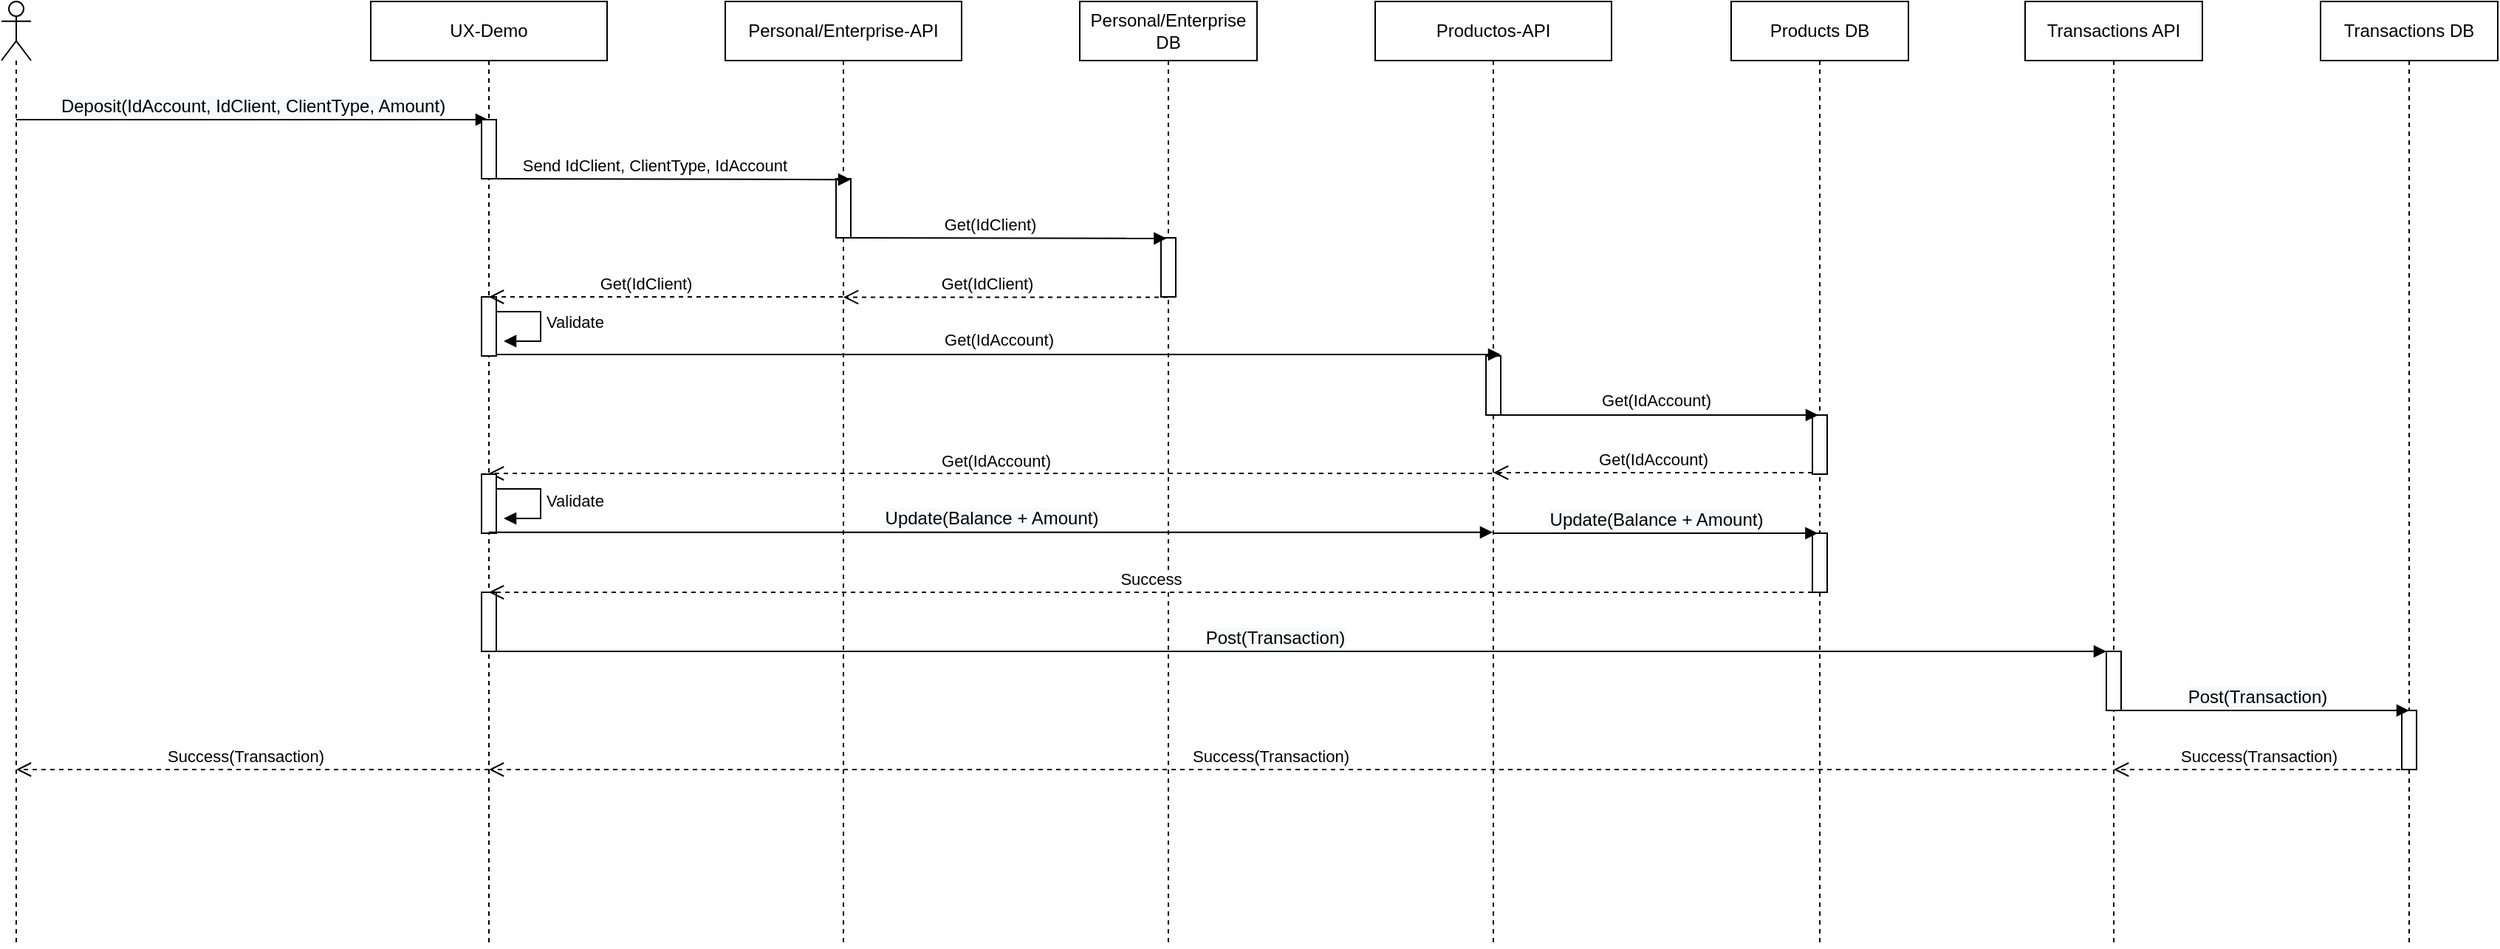 <mxfile version="20.8.23" type="device" pages="6"><diagram id="jADV48lcS5AtwFZ64Nif" name="Deposit"><mxGraphModel dx="1434" dy="1933" grid="1" gridSize="10" guides="1" tooltips="1" connect="1" arrows="1" fold="1" page="1" pageScale="1" pageWidth="827" pageHeight="1169" math="0" shadow="0"><root><mxCell id="0"/><mxCell id="1" parent="0"/><mxCell id="IIU8_re0UQuKT7ylKAtJ-34" value="" style="shape=umlLifeline;participant=umlActor;perimeter=lifelinePerimeter;whiteSpace=wrap;html=1;container=1;collapsible=0;recursiveResize=0;verticalAlign=top;spacingTop=36;outlineConnect=0;" parent="1" vertex="1"><mxGeometry x="70" y="-160" width="20" height="640" as="geometry"/></mxCell><mxCell id="IIU8_re0UQuKT7ylKAtJ-37" value="&lt;span style=&quot;font-size: 12px ; background-color: rgb(248 , 249 , 250)&quot;&gt;Deposit(IdAccount, IdClient, ClientType, Amount)&lt;/span&gt;" style="html=1;verticalAlign=bottom;endArrow=block;rounded=0;" parent="IIU8_re0UQuKT7ylKAtJ-34" target="9d858yUwLZ-7guDZRQ0E-1" edge="1"><mxGeometry width="80" relative="1" as="geometry"><mxPoint x="10" y="80" as="sourcePoint"/><mxPoint x="90" y="80" as="targetPoint"/></mxGeometry></mxCell><mxCell id="IIU8_re0UQuKT7ylKAtJ-35" value="Productos-API" style="shape=umlLifeline;perimeter=lifelinePerimeter;whiteSpace=wrap;html=1;container=1;collapsible=0;recursiveResize=0;outlineConnect=0;" parent="1" vertex="1"><mxGeometry x="1000" y="-160" width="160" height="640" as="geometry"/></mxCell><mxCell id="IIU8_re0UQuKT7ylKAtJ-53" value="" style="html=1;points=[];perimeter=orthogonalPerimeter;" parent="IIU8_re0UQuKT7ylKAtJ-35" vertex="1"><mxGeometry x="75" y="240" width="10" height="40" as="geometry"/></mxCell><mxCell id="vAZZ85qVVisxQhMQbaT1-16" value="&lt;span style=&quot;font-size: 12px ; background-color: rgb(248 , 249 , 250)&quot;&gt;Post(Transaction)&lt;/span&gt;" style="html=1;verticalAlign=bottom;endArrow=block;rounded=0;" parent="IIU8_re0UQuKT7ylKAtJ-35" source="9d858yUwLZ-7guDZRQ0E-1" edge="1"><mxGeometry x="-0.028" width="80" relative="1" as="geometry"><mxPoint x="-604.833" y="440" as="sourcePoint"/><mxPoint x="495" y="440" as="targetPoint"/><Array as="points"/><mxPoint as="offset"/></mxGeometry></mxCell><mxCell id="9nJBXod_4mtX-Anv_mOd-2" value="Get(IdAccount)" style="html=1;verticalAlign=bottom;endArrow=open;dashed=1;endSize=8;rounded=0;" parent="IIU8_re0UQuKT7ylKAtJ-35" target="9d858yUwLZ-7guDZRQ0E-1" edge="1"><mxGeometry relative="1" as="geometry"><mxPoint x="85" y="319.5" as="sourcePoint"/><mxPoint x="-119.003" y="319.5" as="targetPoint"/><Array as="points"><mxPoint x="-78.67" y="319.5"/></Array></mxGeometry></mxCell><mxCell id="vAZZ85qVVisxQhMQbaT1-18" value="Success(Transaction)" style="html=1;verticalAlign=bottom;endArrow=open;dashed=1;endSize=8;rounded=0;" parent="IIU8_re0UQuKT7ylKAtJ-35" edge="1"><mxGeometry x="0.036" relative="1" as="geometry"><mxPoint x="495" y="520" as="sourcePoint"/><mxPoint x="-600" y="520" as="targetPoint"/><Array as="points"><mxPoint x="-334.17" y="520"/></Array><mxPoint x="1" as="offset"/></mxGeometry></mxCell><mxCell id="IIU8_re0UQuKT7ylKAtJ-39" value="Products DB" style="shape=umlLifeline;perimeter=lifelinePerimeter;whiteSpace=wrap;html=1;container=1;collapsible=0;recursiveResize=0;outlineConnect=0;" parent="1" vertex="1"><mxGeometry x="1241" y="-160" width="120" height="640" as="geometry"/></mxCell><mxCell id="IIU8_re0UQuKT7ylKAtJ-51" value="" style="html=1;points=[];perimeter=orthogonalPerimeter;" parent="IIU8_re0UQuKT7ylKAtJ-39" vertex="1"><mxGeometry x="55" y="360" width="10" height="40" as="geometry"/></mxCell><mxCell id="4cg9U6DfEPm4YKUlo4Ku-3" value="" style="html=1;points=[];perimeter=orthogonalPerimeter;" parent="IIU8_re0UQuKT7ylKAtJ-39" vertex="1"><mxGeometry x="55" y="280" width="10" height="40" as="geometry"/></mxCell><mxCell id="9nJBXod_4mtX-Anv_mOd-1" value="Get(IdAccount)" style="html=1;verticalAlign=bottom;endArrow=open;dashed=1;endSize=8;rounded=0;" parent="IIU8_re0UQuKT7ylKAtJ-39" target="IIU8_re0UQuKT7ylKAtJ-35" edge="1"><mxGeometry relative="1" as="geometry"><mxPoint x="55" y="319" as="sourcePoint"/><mxPoint x="-149.003" y="319" as="targetPoint"/><Array as="points"><mxPoint x="-108.67" y="319"/></Array></mxGeometry></mxCell><mxCell id="9d858yUwLZ-7guDZRQ0E-1" value="UX-Demo" style="shape=umlLifeline;perimeter=lifelinePerimeter;whiteSpace=wrap;html=1;container=1;collapsible=0;recursiveResize=0;outlineConnect=0;" parent="1" vertex="1"><mxGeometry x="320" y="-160" width="160" height="640" as="geometry"/></mxCell><mxCell id="9d858yUwLZ-7guDZRQ0E-2" value="" style="html=1;points=[];perimeter=orthogonalPerimeter;" parent="9d858yUwLZ-7guDZRQ0E-1" vertex="1"><mxGeometry x="75" y="80" width="10" height="40" as="geometry"/></mxCell><mxCell id="9d858yUwLZ-7guDZRQ0E-17" value="" style="html=1;points=[];perimeter=orthogonalPerimeter;" parent="9d858yUwLZ-7guDZRQ0E-1" vertex="1"><mxGeometry x="75" y="320" width="10" height="40" as="geometry"/></mxCell><mxCell id="vAZZ85qVVisxQhMQbaT1-17" value="" style="html=1;points=[];perimeter=orthogonalPerimeter;" parent="9d858yUwLZ-7guDZRQ0E-1" vertex="1"><mxGeometry x="75" y="400" width="10" height="40" as="geometry"/></mxCell><mxCell id="vAZZ85qVVisxQhMQbaT1-13" value="" style="html=1;points=[];perimeter=orthogonalPerimeter;" parent="9d858yUwLZ-7guDZRQ0E-1" vertex="1"><mxGeometry x="75" y="200" width="10" height="40" as="geometry"/></mxCell><mxCell id="9d858yUwLZ-7guDZRQ0E-6" value="Personal/Enterprise-API" style="shape=umlLifeline;perimeter=lifelinePerimeter;whiteSpace=wrap;html=1;container=1;collapsible=0;recursiveResize=0;outlineConnect=0;" parent="1" vertex="1"><mxGeometry x="560" y="-160" width="160" height="640" as="geometry"/></mxCell><mxCell id="9d858yUwLZ-7guDZRQ0E-7" value="" style="html=1;points=[];perimeter=orthogonalPerimeter;" parent="9d858yUwLZ-7guDZRQ0E-6" vertex="1"><mxGeometry x="75" y="120" width="10" height="40" as="geometry"/></mxCell><mxCell id="9d858yUwLZ-7guDZRQ0E-20" value="Transactions API" style="shape=umlLifeline;perimeter=lifelinePerimeter;whiteSpace=wrap;html=1;container=1;collapsible=0;recursiveResize=0;outlineConnect=0;" parent="1" vertex="1"><mxGeometry x="1440" y="-160" width="120" height="640" as="geometry"/></mxCell><mxCell id="9d858yUwLZ-7guDZRQ0E-22" value="" style="html=1;points=[];perimeter=orthogonalPerimeter;" parent="9d858yUwLZ-7guDZRQ0E-20" vertex="1"><mxGeometry x="55" y="440" width="10" height="40" as="geometry"/></mxCell><mxCell id="9d858yUwLZ-7guDZRQ0E-15" value="&lt;span style=&quot;font-size: 12px ; background-color: rgb(248 , 249 , 250)&quot;&gt;Update(Balance + Amount)&lt;/span&gt;" style="html=1;verticalAlign=bottom;endArrow=block;rounded=0;exitX=0.48;exitY=0.985;exitDx=0;exitDy=0;exitPerimeter=0;" parent="1" source="9d858yUwLZ-7guDZRQ0E-17" target="IIU8_re0UQuKT7ylKAtJ-35" edge="1"><mxGeometry width="80" relative="1" as="geometry"><mxPoint x="319.667" y="239.58" as="sourcePoint"/><mxPoint x="1329.5" y="239.58" as="targetPoint"/><Array as="points"/></mxGeometry></mxCell><mxCell id="vAZZ85qVVisxQhMQbaT1-3" value="Personal/Enterprise DB" style="shape=umlLifeline;perimeter=lifelinePerimeter;whiteSpace=wrap;html=1;container=1;collapsible=0;recursiveResize=0;outlineConnect=0;" parent="1" vertex="1"><mxGeometry x="800" y="-160" width="120" height="640" as="geometry"/></mxCell><mxCell id="vAZZ85qVVisxQhMQbaT1-4" value="" style="html=1;points=[];perimeter=orthogonalPerimeter;" parent="vAZZ85qVVisxQhMQbaT1-3" vertex="1"><mxGeometry x="55" y="160" width="10" height="40" as="geometry"/></mxCell><mxCell id="4sVQce7kC_EzqOmwnPPT-2" value="Get(IdAccount)" style="html=1;verticalAlign=bottom;endArrow=block;rounded=0;" parent="vAZZ85qVVisxQhMQbaT1-3" source="vAZZ85qVVisxQhMQbaT1-13" edge="1"><mxGeometry x="-0.002" y="1" width="80" relative="1" as="geometry"><mxPoint x="-372.5" y="239" as="sourcePoint"/><mxPoint x="285" y="239" as="targetPoint"/><Array as="points"/><mxPoint as="offset"/></mxGeometry></mxCell><mxCell id="vAZZ85qVVisxQhMQbaT1-14" value="Success" style="html=1;verticalAlign=bottom;endArrow=open;dashed=1;endSize=8;rounded=0;" parent="1" edge="1"><mxGeometry relative="1" as="geometry"><mxPoint x="1296" y="240" as="sourcePoint"/><mxPoint x="399.997" y="240" as="targetPoint"/><Array as="points"><mxPoint x="440.33" y="240"/></Array></mxGeometry></mxCell><mxCell id="a2hvHShXW5RdH-AkrtPp-1" value="Send IdClient, ClientType, IdAccount" style="html=1;verticalAlign=bottom;endArrow=block;rounded=0;exitX=0.48;exitY=0.985;exitDx=0;exitDy=0;exitPerimeter=0;" parent="1" edge="1"><mxGeometry x="-0.089" width="80" relative="1" as="geometry"><mxPoint x="400.08" y="-40" as="sourcePoint"/><mxPoint x="645" y="-39.41" as="targetPoint"/><Array as="points"/><mxPoint as="offset"/></mxGeometry></mxCell><mxCell id="Y7z4PqtR5BfqYE-Td6G8-1" value="Get(IdClient)" style="html=1;verticalAlign=bottom;endArrow=block;rounded=0;entryX=0.371;entryY=0.01;entryDx=0;entryDy=0;entryPerimeter=0;" parent="1" edge="1"><mxGeometry x="-0.089" width="80" relative="1" as="geometry"><mxPoint x="640" as="sourcePoint"/><mxPoint x="858.71" y="0.4" as="targetPoint"/><Array as="points"/><mxPoint as="offset"/></mxGeometry></mxCell><mxCell id="T1A7ZpnwZnRe5mrg2gUU-1" value="Get(IdClient)" style="html=1;verticalAlign=bottom;endArrow=open;dashed=1;endSize=8;rounded=0;entryX=0.487;entryY=0.006;entryDx=0;entryDy=0;entryPerimeter=0;" parent="1" edge="1"><mxGeometry x="0.116" relative="1" as="geometry"><mxPoint x="859.5" y="40.24" as="sourcePoint"/><mxPoint x="640" y="40.24" as="targetPoint"/><Array as="points"/><mxPoint as="offset"/></mxGeometry></mxCell><mxCell id="buDNHnaqwGyX7NbZ87YV-1" value="Get(IdClient)" style="html=1;verticalAlign=bottom;endArrow=open;dashed=1;endSize=8;rounded=0;" parent="1" target="9d858yUwLZ-7guDZRQ0E-1" edge="1"><mxGeometry x="0.116" relative="1" as="geometry"><mxPoint x="639.5" y="40.0" as="sourcePoint"/><mxPoint x="420" y="40.0" as="targetPoint"/><Array as="points"/><mxPoint as="offset"/></mxGeometry></mxCell><mxCell id="0Ud5PLkPAC7PQp-pkNau-1" value="Validate" style="edgeStyle=orthogonalEdgeStyle;html=1;align=left;spacingLeft=2;endArrow=block;rounded=0;entryX=1;entryY=0;" parent="1" edge="1"><mxGeometry relative="1" as="geometry"><mxPoint x="405" y="49.99" as="sourcePoint"/><Array as="points"><mxPoint x="435" y="49.99"/></Array><mxPoint x="410" y="69.99" as="targetPoint"/></mxGeometry></mxCell><mxCell id="e6jXQqtsurowtqlPT-1J-1" value="Validate" style="edgeStyle=orthogonalEdgeStyle;html=1;align=left;spacingLeft=2;endArrow=block;rounded=0;entryX=1;entryY=0;" parent="1" edge="1"><mxGeometry relative="1" as="geometry"><mxPoint x="405" y="170" as="sourcePoint"/><Array as="points"><mxPoint x="435" y="170"/></Array><mxPoint x="410" y="190" as="targetPoint"/></mxGeometry></mxCell><mxCell id="xAxZijgNZGj1Inj2-F-f-1" value="Get(IdAccount)" style="html=1;verticalAlign=bottom;endArrow=block;rounded=0;entryX=0.4;entryY=0;entryDx=0;entryDy=0;entryPerimeter=0;" parent="1" target="4cg9U6DfEPm4YKUlo4Ku-3" edge="1"><mxGeometry x="-0.002" y="1" width="80" relative="1" as="geometry"><mxPoint x="1080" y="120" as="sourcePoint"/><mxPoint x="1277.5" y="120" as="targetPoint"/><Array as="points"/><mxPoint as="offset"/></mxGeometry></mxCell><mxCell id="f0zh2lgTfC0ZWi1s64RW-1" value="&lt;span style=&quot;font-size: 12px ; background-color: rgb(248 , 249 , 250)&quot;&gt;Update(Balance + Amount)&lt;/span&gt;" style="html=1;verticalAlign=bottom;endArrow=block;rounded=0;" parent="1" source="IIU8_re0UQuKT7ylKAtJ-35" edge="1"><mxGeometry width="80" relative="1" as="geometry"><mxPoint x="620" y="200.0" as="sourcePoint"/><mxPoint x="1299.7" y="200.0" as="targetPoint"/><Array as="points"/></mxGeometry></mxCell><mxCell id="f0zh2lgTfC0ZWi1s64RW-2" value="Transactions DB" style="shape=umlLifeline;perimeter=lifelinePerimeter;whiteSpace=wrap;html=1;container=1;collapsible=0;recursiveResize=0;outlineConnect=0;" parent="1" vertex="1"><mxGeometry x="1640" y="-160" width="120" height="640" as="geometry"/></mxCell><mxCell id="f0zh2lgTfC0ZWi1s64RW-3" value="" style="html=1;points=[];perimeter=orthogonalPerimeter;" parent="f0zh2lgTfC0ZWi1s64RW-2" vertex="1"><mxGeometry x="55" y="480" width="10" height="40" as="geometry"/></mxCell><mxCell id="fDUN3OyTj16AD68bPwHC-2" value="Success(Transaction)" style="html=1;verticalAlign=bottom;endArrow=open;dashed=1;endSize=8;rounded=0;" parent="1" edge="1"><mxGeometry x="0.036" relative="1" as="geometry"><mxPoint x="1700" y="360" as="sourcePoint"/><mxPoint x="1500" y="360" as="targetPoint"/><Array as="points"/><mxPoint x="1" as="offset"/></mxGeometry></mxCell><mxCell id="IgqksZCqb0ZPx3V7SFOK-2" value="&lt;span style=&quot;font-size: 12px ; background-color: rgb(248 , 249 , 250)&quot;&gt;Post(Transaction)&lt;/span&gt;" style="html=1;verticalAlign=bottom;endArrow=block;rounded=0;" parent="1" edge="1"><mxGeometry x="-0.028" width="80" relative="1" as="geometry"><mxPoint x="1500" y="320" as="sourcePoint"/><mxPoint x="1700" y="320" as="targetPoint"/><Array as="points"/><mxPoint as="offset"/></mxGeometry></mxCell><mxCell id="dcY0LHIoB_0fLxY5NFzA-1" value="Success(Transaction)" style="html=1;verticalAlign=bottom;endArrow=open;dashed=1;endSize=8;rounded=0;" parent="1" edge="1"><mxGeometry x="0.036" relative="1" as="geometry"><mxPoint x="400" y="360" as="sourcePoint"/><mxPoint x="80" y="360" as="targetPoint"/><Array as="points"><mxPoint x="345.83" y="360"/></Array><mxPoint x="1" as="offset"/></mxGeometry></mxCell></root></mxGraphModel></diagram><diagram name="Withdraw" id="5KUsHNqs5vcb5tETmJqo"><mxGraphModel dx="1434" dy="1933" grid="1" gridSize="10" guides="1" tooltips="1" connect="1" arrows="1" fold="1" page="1" pageScale="1" pageWidth="827" pageHeight="1169" math="0" shadow="0"><root><mxCell id="PMQqVP2CR_Cxi0xwuOPV-0"/><mxCell id="PMQqVP2CR_Cxi0xwuOPV-1" parent="PMQqVP2CR_Cxi0xwuOPV-0"/><mxCell id="PMQqVP2CR_Cxi0xwuOPV-2" value="" style="shape=umlLifeline;participant=umlActor;perimeter=lifelinePerimeter;whiteSpace=wrap;html=1;container=1;collapsible=0;recursiveResize=0;verticalAlign=top;spacingTop=36;outlineConnect=0;" parent="PMQqVP2CR_Cxi0xwuOPV-1" vertex="1"><mxGeometry x="70" y="-160" width="20" height="640" as="geometry"/></mxCell><mxCell id="PMQqVP2CR_Cxi0xwuOPV-3" value="&lt;span style=&quot;font-size: 12px ; background-color: rgb(248 , 249 , 250)&quot;&gt;Withdraw(IdAccount, IdClient, ClientType, Amount)&lt;/span&gt;" style="html=1;verticalAlign=bottom;endArrow=block;rounded=0;" parent="PMQqVP2CR_Cxi0xwuOPV-2" target="PMQqVP2CR_Cxi0xwuOPV-13" edge="1"><mxGeometry width="80" relative="1" as="geometry"><mxPoint x="10" y="80" as="sourcePoint"/><mxPoint x="90" y="80" as="targetPoint"/></mxGeometry></mxCell><mxCell id="PMQqVP2CR_Cxi0xwuOPV-4" value="Productos-API" style="shape=umlLifeline;perimeter=lifelinePerimeter;whiteSpace=wrap;html=1;container=1;collapsible=0;recursiveResize=0;outlineConnect=0;" parent="PMQqVP2CR_Cxi0xwuOPV-1" vertex="1"><mxGeometry x="1000" y="-160" width="160" height="640" as="geometry"/></mxCell><mxCell id="PMQqVP2CR_Cxi0xwuOPV-5" value="" style="html=1;points=[];perimeter=orthogonalPerimeter;" parent="PMQqVP2CR_Cxi0xwuOPV-4" vertex="1"><mxGeometry x="75" y="240" width="10" height="40" as="geometry"/></mxCell><mxCell id="PMQqVP2CR_Cxi0xwuOPV-6" value="&lt;span style=&quot;font-size: 12px ; background-color: rgb(248 , 249 , 250)&quot;&gt;Post(Transaction)&lt;/span&gt;" style="html=1;verticalAlign=bottom;endArrow=block;rounded=0;" parent="PMQqVP2CR_Cxi0xwuOPV-4" source="PMQqVP2CR_Cxi0xwuOPV-13" edge="1"><mxGeometry x="-0.028" width="80" relative="1" as="geometry"><mxPoint x="-604.833" y="440" as="sourcePoint"/><mxPoint x="495" y="440" as="targetPoint"/><Array as="points"/><mxPoint as="offset"/></mxGeometry></mxCell><mxCell id="PMQqVP2CR_Cxi0xwuOPV-7" value="Get(IdAccount)" style="html=1;verticalAlign=bottom;endArrow=open;dashed=1;endSize=8;rounded=0;" parent="PMQqVP2CR_Cxi0xwuOPV-4" target="PMQqVP2CR_Cxi0xwuOPV-13" edge="1"><mxGeometry relative="1" as="geometry"><mxPoint x="85" y="319.5" as="sourcePoint"/><mxPoint x="-119.003" y="319.5" as="targetPoint"/><Array as="points"><mxPoint x="-78.67" y="319.5"/></Array></mxGeometry></mxCell><mxCell id="PMQqVP2CR_Cxi0xwuOPV-8" value="Success(Transaction)" style="html=1;verticalAlign=bottom;endArrow=open;dashed=1;endSize=8;rounded=0;" parent="PMQqVP2CR_Cxi0xwuOPV-4" edge="1"><mxGeometry x="0.036" relative="1" as="geometry"><mxPoint x="495" y="520" as="sourcePoint"/><mxPoint x="-600" y="520" as="targetPoint"/><Array as="points"><mxPoint x="-334.17" y="520"/></Array><mxPoint x="1" as="offset"/></mxGeometry></mxCell><mxCell id="PMQqVP2CR_Cxi0xwuOPV-9" value="Products DB" style="shape=umlLifeline;perimeter=lifelinePerimeter;whiteSpace=wrap;html=1;container=1;collapsible=0;recursiveResize=0;outlineConnect=0;" parent="PMQqVP2CR_Cxi0xwuOPV-1" vertex="1"><mxGeometry x="1241" y="-160" width="120" height="640" as="geometry"/></mxCell><mxCell id="PMQqVP2CR_Cxi0xwuOPV-10" value="" style="html=1;points=[];perimeter=orthogonalPerimeter;" parent="PMQqVP2CR_Cxi0xwuOPV-9" vertex="1"><mxGeometry x="55" y="360" width="10" height="40" as="geometry"/></mxCell><mxCell id="PMQqVP2CR_Cxi0xwuOPV-11" value="" style="html=1;points=[];perimeter=orthogonalPerimeter;" parent="PMQqVP2CR_Cxi0xwuOPV-9" vertex="1"><mxGeometry x="55" y="280" width="10" height="40" as="geometry"/></mxCell><mxCell id="PMQqVP2CR_Cxi0xwuOPV-12" value="Get(IdAccount)" style="html=1;verticalAlign=bottom;endArrow=open;dashed=1;endSize=8;rounded=0;" parent="PMQqVP2CR_Cxi0xwuOPV-9" target="PMQqVP2CR_Cxi0xwuOPV-4" edge="1"><mxGeometry relative="1" as="geometry"><mxPoint x="55" y="319" as="sourcePoint"/><mxPoint x="-149.003" y="319" as="targetPoint"/><Array as="points"><mxPoint x="-108.67" y="319"/></Array></mxGeometry></mxCell><mxCell id="PMQqVP2CR_Cxi0xwuOPV-13" value="UX-Demo" style="shape=umlLifeline;perimeter=lifelinePerimeter;whiteSpace=wrap;html=1;container=1;collapsible=0;recursiveResize=0;outlineConnect=0;" parent="PMQqVP2CR_Cxi0xwuOPV-1" vertex="1"><mxGeometry x="320" y="-160" width="160" height="640" as="geometry"/></mxCell><mxCell id="PMQqVP2CR_Cxi0xwuOPV-14" value="" style="html=1;points=[];perimeter=orthogonalPerimeter;" parent="PMQqVP2CR_Cxi0xwuOPV-13" vertex="1"><mxGeometry x="75" y="80" width="10" height="40" as="geometry"/></mxCell><mxCell id="PMQqVP2CR_Cxi0xwuOPV-15" value="" style="html=1;points=[];perimeter=orthogonalPerimeter;" parent="PMQqVP2CR_Cxi0xwuOPV-13" vertex="1"><mxGeometry x="75" y="320" width="10" height="40" as="geometry"/></mxCell><mxCell id="PMQqVP2CR_Cxi0xwuOPV-16" value="" style="html=1;points=[];perimeter=orthogonalPerimeter;" parent="PMQqVP2CR_Cxi0xwuOPV-13" vertex="1"><mxGeometry x="75" y="400" width="10" height="40" as="geometry"/></mxCell><mxCell id="PMQqVP2CR_Cxi0xwuOPV-17" value="" style="html=1;points=[];perimeter=orthogonalPerimeter;" parent="PMQqVP2CR_Cxi0xwuOPV-13" vertex="1"><mxGeometry x="75" y="200" width="10" height="40" as="geometry"/></mxCell><mxCell id="PMQqVP2CR_Cxi0xwuOPV-18" value="Personal/Enterprise-API" style="shape=umlLifeline;perimeter=lifelinePerimeter;whiteSpace=wrap;html=1;container=1;collapsible=0;recursiveResize=0;outlineConnect=0;" parent="PMQqVP2CR_Cxi0xwuOPV-1" vertex="1"><mxGeometry x="560" y="-160" width="160" height="640" as="geometry"/></mxCell><mxCell id="PMQqVP2CR_Cxi0xwuOPV-19" value="" style="html=1;points=[];perimeter=orthogonalPerimeter;" parent="PMQqVP2CR_Cxi0xwuOPV-18" vertex="1"><mxGeometry x="75" y="120" width="10" height="40" as="geometry"/></mxCell><mxCell id="PMQqVP2CR_Cxi0xwuOPV-20" value="Transactions API" style="shape=umlLifeline;perimeter=lifelinePerimeter;whiteSpace=wrap;html=1;container=1;collapsible=0;recursiveResize=0;outlineConnect=0;" parent="PMQqVP2CR_Cxi0xwuOPV-1" vertex="1"><mxGeometry x="1440" y="-160" width="120" height="640" as="geometry"/></mxCell><mxCell id="PMQqVP2CR_Cxi0xwuOPV-21" value="" style="html=1;points=[];perimeter=orthogonalPerimeter;" parent="PMQqVP2CR_Cxi0xwuOPV-20" vertex="1"><mxGeometry x="55" y="440" width="10" height="40" as="geometry"/></mxCell><mxCell id="PMQqVP2CR_Cxi0xwuOPV-22" value="&lt;span style=&quot;font-size: 12px ; background-color: rgb(248 , 249 , 250)&quot;&gt;Update(Balance - Amount)&lt;/span&gt;" style="html=1;verticalAlign=bottom;endArrow=block;rounded=0;exitX=0.48;exitY=0.985;exitDx=0;exitDy=0;exitPerimeter=0;" parent="PMQqVP2CR_Cxi0xwuOPV-1" source="PMQqVP2CR_Cxi0xwuOPV-15" target="PMQqVP2CR_Cxi0xwuOPV-4" edge="1"><mxGeometry width="80" relative="1" as="geometry"><mxPoint x="319.667" y="239.58" as="sourcePoint"/><mxPoint x="1329.5" y="239.58" as="targetPoint"/><Array as="points"/></mxGeometry></mxCell><mxCell id="PMQqVP2CR_Cxi0xwuOPV-23" value="Personal/Enterprise DB" style="shape=umlLifeline;perimeter=lifelinePerimeter;whiteSpace=wrap;html=1;container=1;collapsible=0;recursiveResize=0;outlineConnect=0;" parent="PMQqVP2CR_Cxi0xwuOPV-1" vertex="1"><mxGeometry x="800" y="-160" width="120" height="640" as="geometry"/></mxCell><mxCell id="PMQqVP2CR_Cxi0xwuOPV-24" value="" style="html=1;points=[];perimeter=orthogonalPerimeter;" parent="PMQqVP2CR_Cxi0xwuOPV-23" vertex="1"><mxGeometry x="55" y="160" width="10" height="40" as="geometry"/></mxCell><mxCell id="PMQqVP2CR_Cxi0xwuOPV-25" value="Get(IdAccount)" style="html=1;verticalAlign=bottom;endArrow=block;rounded=0;" parent="PMQqVP2CR_Cxi0xwuOPV-23" source="PMQqVP2CR_Cxi0xwuOPV-17" edge="1"><mxGeometry x="-0.002" y="1" width="80" relative="1" as="geometry"><mxPoint x="-372.5" y="239" as="sourcePoint"/><mxPoint x="285" y="239" as="targetPoint"/><Array as="points"/><mxPoint as="offset"/></mxGeometry></mxCell><mxCell id="PMQqVP2CR_Cxi0xwuOPV-26" value="Success" style="html=1;verticalAlign=bottom;endArrow=open;dashed=1;endSize=8;rounded=0;" parent="PMQqVP2CR_Cxi0xwuOPV-1" edge="1"><mxGeometry relative="1" as="geometry"><mxPoint x="1296" y="240" as="sourcePoint"/><mxPoint x="399.997" y="240" as="targetPoint"/><Array as="points"><mxPoint x="440.33" y="240"/></Array></mxGeometry></mxCell><mxCell id="PMQqVP2CR_Cxi0xwuOPV-27" value="Send IdClient, ClientType, IdAccount" style="html=1;verticalAlign=bottom;endArrow=block;rounded=0;exitX=0.48;exitY=0.985;exitDx=0;exitDy=0;exitPerimeter=0;" parent="PMQqVP2CR_Cxi0xwuOPV-1" edge="1"><mxGeometry x="-0.089" width="80" relative="1" as="geometry"><mxPoint x="400.08" y="-40" as="sourcePoint"/><mxPoint x="645" y="-39.41" as="targetPoint"/><Array as="points"/><mxPoint as="offset"/></mxGeometry></mxCell><mxCell id="PMQqVP2CR_Cxi0xwuOPV-28" value="Get(IdClient)" style="html=1;verticalAlign=bottom;endArrow=block;rounded=0;entryX=0.371;entryY=0.01;entryDx=0;entryDy=0;entryPerimeter=0;" parent="PMQqVP2CR_Cxi0xwuOPV-1" edge="1"><mxGeometry x="-0.089" width="80" relative="1" as="geometry"><mxPoint x="640" as="sourcePoint"/><mxPoint x="858.71" y="0.4" as="targetPoint"/><Array as="points"/><mxPoint as="offset"/></mxGeometry></mxCell><mxCell id="PMQqVP2CR_Cxi0xwuOPV-29" value="Get(IdClient)" style="html=1;verticalAlign=bottom;endArrow=open;dashed=1;endSize=8;rounded=0;entryX=0.487;entryY=0.006;entryDx=0;entryDy=0;entryPerimeter=0;" parent="PMQqVP2CR_Cxi0xwuOPV-1" edge="1"><mxGeometry x="0.116" relative="1" as="geometry"><mxPoint x="859.5" y="40.24" as="sourcePoint"/><mxPoint x="640" y="40.24" as="targetPoint"/><Array as="points"/><mxPoint as="offset"/></mxGeometry></mxCell><mxCell id="PMQqVP2CR_Cxi0xwuOPV-30" value="Get(IdClient)" style="html=1;verticalAlign=bottom;endArrow=open;dashed=1;endSize=8;rounded=0;" parent="PMQqVP2CR_Cxi0xwuOPV-1" target="PMQqVP2CR_Cxi0xwuOPV-13" edge="1"><mxGeometry x="0.116" relative="1" as="geometry"><mxPoint x="639.5" y="40.0" as="sourcePoint"/><mxPoint x="420" y="40.0" as="targetPoint"/><Array as="points"/><mxPoint as="offset"/></mxGeometry></mxCell><mxCell id="PMQqVP2CR_Cxi0xwuOPV-31" value="Validate" style="edgeStyle=orthogonalEdgeStyle;html=1;align=left;spacingLeft=2;endArrow=block;rounded=0;entryX=1;entryY=0;" parent="PMQqVP2CR_Cxi0xwuOPV-1" edge="1"><mxGeometry relative="1" as="geometry"><mxPoint x="405" y="49.99" as="sourcePoint"/><Array as="points"><mxPoint x="435" y="49.99"/></Array><mxPoint x="410" y="69.99" as="targetPoint"/></mxGeometry></mxCell><mxCell id="PMQqVP2CR_Cxi0xwuOPV-32" value="Validate" style="edgeStyle=orthogonalEdgeStyle;html=1;align=left;spacingLeft=2;endArrow=block;rounded=0;entryX=1;entryY=0;" parent="PMQqVP2CR_Cxi0xwuOPV-1" edge="1"><mxGeometry relative="1" as="geometry"><mxPoint x="405" y="170" as="sourcePoint"/><Array as="points"><mxPoint x="435" y="170"/></Array><mxPoint x="410" y="190" as="targetPoint"/></mxGeometry></mxCell><mxCell id="PMQqVP2CR_Cxi0xwuOPV-33" value="Get(IdAccount)" style="html=1;verticalAlign=bottom;endArrow=block;rounded=0;entryX=0.4;entryY=0;entryDx=0;entryDy=0;entryPerimeter=0;" parent="PMQqVP2CR_Cxi0xwuOPV-1" target="PMQqVP2CR_Cxi0xwuOPV-11" edge="1"><mxGeometry x="-0.002" y="1" width="80" relative="1" as="geometry"><mxPoint x="1080" y="120" as="sourcePoint"/><mxPoint x="1277.5" y="120" as="targetPoint"/><Array as="points"/><mxPoint as="offset"/></mxGeometry></mxCell><mxCell id="PMQqVP2CR_Cxi0xwuOPV-34" value="&lt;span style=&quot;font-size: 12px ; background-color: rgb(248 , 249 , 250)&quot;&gt;Update(Balance - Amount)&lt;/span&gt;" style="html=1;verticalAlign=bottom;endArrow=block;rounded=0;" parent="PMQqVP2CR_Cxi0xwuOPV-1" source="PMQqVP2CR_Cxi0xwuOPV-4" edge="1"><mxGeometry width="80" relative="1" as="geometry"><mxPoint x="620" y="200.0" as="sourcePoint"/><mxPoint x="1299.7" y="200.0" as="targetPoint"/><Array as="points"/></mxGeometry></mxCell><mxCell id="PMQqVP2CR_Cxi0xwuOPV-35" value="Transactions DB" style="shape=umlLifeline;perimeter=lifelinePerimeter;whiteSpace=wrap;html=1;container=1;collapsible=0;recursiveResize=0;outlineConnect=0;" parent="PMQqVP2CR_Cxi0xwuOPV-1" vertex="1"><mxGeometry x="1640" y="-160" width="120" height="640" as="geometry"/></mxCell><mxCell id="PMQqVP2CR_Cxi0xwuOPV-36" value="" style="html=1;points=[];perimeter=orthogonalPerimeter;" parent="PMQqVP2CR_Cxi0xwuOPV-35" vertex="1"><mxGeometry x="55" y="480" width="10" height="40" as="geometry"/></mxCell><mxCell id="PMQqVP2CR_Cxi0xwuOPV-37" value="Success(Transaction)" style="html=1;verticalAlign=bottom;endArrow=open;dashed=1;endSize=8;rounded=0;" parent="PMQqVP2CR_Cxi0xwuOPV-1" edge="1"><mxGeometry x="0.036" relative="1" as="geometry"><mxPoint x="1700" y="360" as="sourcePoint"/><mxPoint x="1500" y="360" as="targetPoint"/><Array as="points"/><mxPoint x="1" as="offset"/></mxGeometry></mxCell><mxCell id="PMQqVP2CR_Cxi0xwuOPV-38" value="&lt;span style=&quot;font-size: 12px ; background-color: rgb(248 , 249 , 250)&quot;&gt;Post(Transaction)&lt;/span&gt;" style="html=1;verticalAlign=bottom;endArrow=block;rounded=0;" parent="PMQqVP2CR_Cxi0xwuOPV-1" edge="1"><mxGeometry x="-0.028" width="80" relative="1" as="geometry"><mxPoint x="1500" y="320" as="sourcePoint"/><mxPoint x="1700" y="320" as="targetPoint"/><Array as="points"/><mxPoint as="offset"/></mxGeometry></mxCell><mxCell id="PMQqVP2CR_Cxi0xwuOPV-39" value="Success(Transaction)" style="html=1;verticalAlign=bottom;endArrow=open;dashed=1;endSize=8;rounded=0;" parent="PMQqVP2CR_Cxi0xwuOPV-1" edge="1"><mxGeometry x="0.036" relative="1" as="geometry"><mxPoint x="400" y="360" as="sourcePoint"/><mxPoint x="80" y="360" as="targetPoint"/><Array as="points"><mxPoint x="345.83" y="360"/></Array><mxPoint x="1" as="offset"/></mxGeometry></mxCell></root></mxGraphModel></diagram><diagram name="GetBalance" id="G6SlGGRS68coG6xgXlMm"><mxGraphModel dx="1434" dy="1933" grid="1" gridSize="10" guides="1" tooltips="1" connect="1" arrows="1" fold="1" page="1" pageScale="1" pageWidth="827" pageHeight="1169" math="0" shadow="0"><root><mxCell id="uaXPh4JChUrp_nSww9j1-0"/><mxCell id="uaXPh4JChUrp_nSww9j1-1" parent="uaXPh4JChUrp_nSww9j1-0"/><mxCell id="uaXPh4JChUrp_nSww9j1-2" value="" style="shape=umlLifeline;participant=umlActor;perimeter=lifelinePerimeter;whiteSpace=wrap;html=1;container=1;collapsible=0;recursiveResize=0;verticalAlign=top;spacingTop=36;outlineConnect=0;" parent="uaXPh4JChUrp_nSww9j1-1" vertex="1"><mxGeometry x="70" y="-160" width="20" height="640" as="geometry"/></mxCell><mxCell id="uaXPh4JChUrp_nSww9j1-3" value="&lt;span style=&quot;font-size: 12px ; background-color: rgb(248 , 249 , 250)&quot;&gt;GetBalance(IdAccount, IdClient, ClientType)&lt;/span&gt;" style="html=1;verticalAlign=bottom;endArrow=block;rounded=0;" parent="uaXPh4JChUrp_nSww9j1-2" target="uaXPh4JChUrp_nSww9j1-10" edge="1"><mxGeometry width="80" relative="1" as="geometry"><mxPoint x="10" y="80" as="sourcePoint"/><mxPoint x="90" y="80" as="targetPoint"/></mxGeometry></mxCell><mxCell id="uaXPh4JChUrp_nSww9j1-4" value="Productos-API" style="shape=umlLifeline;perimeter=lifelinePerimeter;whiteSpace=wrap;html=1;container=1;collapsible=0;recursiveResize=0;outlineConnect=0;" parent="uaXPh4JChUrp_nSww9j1-1" vertex="1"><mxGeometry x="1000" y="-160" width="120" height="640" as="geometry"/></mxCell><mxCell id="uaXPh4JChUrp_nSww9j1-5" value="" style="html=1;points=[];perimeter=orthogonalPerimeter;" parent="uaXPh4JChUrp_nSww9j1-4" vertex="1"><mxGeometry x="55" y="240" width="10" height="40" as="geometry"/></mxCell><mxCell id="OMGD9YtOFARXd74B46sv-0" value="Get(IdAccount)" style="html=1;verticalAlign=bottom;endArrow=block;rounded=0;" parent="uaXPh4JChUrp_nSww9j1-4" edge="1"><mxGeometry x="-0.002" y="1" width="80" relative="1" as="geometry"><mxPoint x="65" y="280" as="sourcePoint"/><mxPoint x="262.5" y="280" as="targetPoint"/><Array as="points"/><mxPoint as="offset"/></mxGeometry></mxCell><mxCell id="uaXPh4JChUrp_nSww9j1-7" value="Productos DB" style="shape=umlLifeline;perimeter=lifelinePerimeter;whiteSpace=wrap;html=1;container=1;collapsible=0;recursiveResize=0;outlineConnect=0;" parent="uaXPh4JChUrp_nSww9j1-1" vertex="1"><mxGeometry x="1200" y="-160" width="120" height="640" as="geometry"/></mxCell><mxCell id="uaXPh4JChUrp_nSww9j1-9" value="" style="html=1;points=[];perimeter=orthogonalPerimeter;" parent="uaXPh4JChUrp_nSww9j1-7" vertex="1"><mxGeometry x="55" y="280" width="10" height="40" as="geometry"/></mxCell><mxCell id="uaXPh4JChUrp_nSww9j1-10" value="UX-Demo" style="shape=umlLifeline;perimeter=lifelinePerimeter;whiteSpace=wrap;html=1;container=1;collapsible=0;recursiveResize=0;outlineConnect=0;" parent="uaXPh4JChUrp_nSww9j1-1" vertex="1"><mxGeometry x="320" y="-160" width="160" height="640" as="geometry"/></mxCell><mxCell id="uaXPh4JChUrp_nSww9j1-11" value="" style="html=1;points=[];perimeter=orthogonalPerimeter;" parent="uaXPh4JChUrp_nSww9j1-10" vertex="1"><mxGeometry x="75" y="80" width="10" height="40" as="geometry"/></mxCell><mxCell id="uaXPh4JChUrp_nSww9j1-12" value="" style="html=1;points=[];perimeter=orthogonalPerimeter;" parent="uaXPh4JChUrp_nSww9j1-10" vertex="1"><mxGeometry x="75" y="320" width="10" height="40" as="geometry"/></mxCell><mxCell id="uaXPh4JChUrp_nSww9j1-18" value="" style="html=1;points=[];perimeter=orthogonalPerimeter;" parent="uaXPh4JChUrp_nSww9j1-10" vertex="1"><mxGeometry x="75" y="200" width="10" height="40" as="geometry"/></mxCell><mxCell id="uaXPh4JChUrp_nSww9j1-14" value="Personal/Enterprise-API" style="shape=umlLifeline;perimeter=lifelinePerimeter;whiteSpace=wrap;html=1;container=1;collapsible=0;recursiveResize=0;outlineConnect=0;" parent="uaXPh4JChUrp_nSww9j1-1" vertex="1"><mxGeometry x="560" y="-160" width="160" height="640" as="geometry"/></mxCell><mxCell id="uaXPh4JChUrp_nSww9j1-15" value="" style="html=1;points=[];perimeter=orthogonalPerimeter;" parent="uaXPh4JChUrp_nSww9j1-14" vertex="1"><mxGeometry x="75" y="120" width="10" height="40" as="geometry"/></mxCell><mxCell id="kYxBOVd8Ekay2HXLNTJ7-0" value="Send IdClient, ClientType, IdAccount" style="html=1;verticalAlign=bottom;endArrow=block;rounded=0;exitX=0.48;exitY=0.985;exitDx=0;exitDy=0;exitPerimeter=0;" parent="uaXPh4JChUrp_nSww9j1-14" edge="1"><mxGeometry x="-0.089" width="80" relative="1" as="geometry"><mxPoint x="-159.92" y="120" as="sourcePoint"/><mxPoint x="85" y="120.59" as="targetPoint"/><Array as="points"/><mxPoint as="offset"/></mxGeometry></mxCell><mxCell id="uaXPh4JChUrp_nSww9j1-22" value="Personal/Enterprise DB" style="shape=umlLifeline;perimeter=lifelinePerimeter;whiteSpace=wrap;html=1;container=1;collapsible=0;recursiveResize=0;outlineConnect=0;" parent="uaXPh4JChUrp_nSww9j1-1" vertex="1"><mxGeometry x="800" y="-160" width="120" height="640" as="geometry"/></mxCell><mxCell id="uaXPh4JChUrp_nSww9j1-23" value="" style="html=1;points=[];perimeter=orthogonalPerimeter;" parent="uaXPh4JChUrp_nSww9j1-22" vertex="1"><mxGeometry x="55" y="160" width="10" height="40" as="geometry"/></mxCell><mxCell id="y_INV7ZvqeWjlClT371v-0" value="Get(IdClient)" style="html=1;verticalAlign=bottom;endArrow=block;rounded=0;entryX=0.371;entryY=0.01;entryDx=0;entryDy=0;entryPerimeter=0;" parent="uaXPh4JChUrp_nSww9j1-1" edge="1"><mxGeometry x="-0.089" width="80" relative="1" as="geometry"><mxPoint x="640" as="sourcePoint"/><mxPoint x="858.71" y="0.4" as="targetPoint"/><Array as="points"/><mxPoint as="offset"/></mxGeometry></mxCell><mxCell id="TGJjAt4NXNIHs4-hHXVf-0" value="Get(IdClient)" style="html=1;verticalAlign=bottom;endArrow=open;dashed=1;endSize=8;rounded=0;entryX=0.487;entryY=0.006;entryDx=0;entryDy=0;entryPerimeter=0;" parent="uaXPh4JChUrp_nSww9j1-1" edge="1"><mxGeometry x="0.116" relative="1" as="geometry"><mxPoint x="859.5" y="40.24" as="sourcePoint"/><mxPoint x="640" y="40.24" as="targetPoint"/><Array as="points"/><mxPoint as="offset"/></mxGeometry></mxCell><mxCell id="TGJjAt4NXNIHs4-hHXVf-1" value="Get(IdClient)" style="html=1;verticalAlign=bottom;endArrow=open;dashed=1;endSize=8;rounded=0;entryX=1;entryY=0;entryDx=0;entryDy=0;entryPerimeter=0;" parent="uaXPh4JChUrp_nSww9j1-1" target="uaXPh4JChUrp_nSww9j1-18" edge="1"><mxGeometry x="0.116" relative="1" as="geometry"><mxPoint x="639.5" y="40.0" as="sourcePoint"/><mxPoint x="420" y="40.0" as="targetPoint"/><Array as="points"/><mxPoint as="offset"/></mxGeometry></mxCell><mxCell id="_WxDymAR_BGgMMwu7qBY-0" value="Validate" style="edgeStyle=orthogonalEdgeStyle;html=1;align=left;spacingLeft=2;endArrow=block;rounded=0;entryX=1;entryY=0;" parent="uaXPh4JChUrp_nSww9j1-1" edge="1"><mxGeometry relative="1" as="geometry"><mxPoint x="405" y="49.99" as="sourcePoint"/><Array as="points"><mxPoint x="435" y="49.99"/></Array><mxPoint x="410" y="69.99" as="targetPoint"/></mxGeometry></mxCell><mxCell id="1QvuD054xVftJeh65y4Z-0" value="Validate" style="edgeStyle=orthogonalEdgeStyle;html=1;align=left;spacingLeft=2;endArrow=block;rounded=0;entryX=1;entryY=0;" parent="uaXPh4JChUrp_nSww9j1-1" edge="1"><mxGeometry relative="1" as="geometry"><mxPoint x="405" y="170" as="sourcePoint"/><Array as="points"><mxPoint x="435" y="170"/></Array><mxPoint x="410" y="190" as="targetPoint"/></mxGeometry></mxCell><mxCell id="ACUIMEUaU-nMd-GvEcR8-0" value="Get(IdAccount)" style="html=1;verticalAlign=bottom;endArrow=block;rounded=0;exitX=0.7;exitY=1.025;exitDx=0;exitDy=0;exitPerimeter=0;" parent="uaXPh4JChUrp_nSww9j1-1" target="uaXPh4JChUrp_nSww9j1-4" edge="1"><mxGeometry x="-0.002" y="1" width="80" relative="1" as="geometry"><mxPoint x="402" y="81" as="sourcePoint"/><mxPoint x="1059.5" y="81" as="targetPoint"/><Array as="points"/><mxPoint as="offset"/></mxGeometry></mxCell><mxCell id="yzv4tLnjfXWfiYGEPY-y-0" value="Get(IdAccount)" style="html=1;verticalAlign=bottom;endArrow=open;dashed=1;endSize=8;rounded=0;" parent="uaXPh4JChUrp_nSww9j1-1" edge="1"><mxGeometry relative="1" as="geometry"><mxPoint x="1259" y="159" as="sourcePoint"/><mxPoint x="1054.997" y="159" as="targetPoint"/><Array as="points"><mxPoint x="1095.33" y="159"/></Array></mxGeometry></mxCell><mxCell id="yzv4tLnjfXWfiYGEPY-y-1" value="Get(IdAccount)" style="html=1;verticalAlign=bottom;endArrow=open;dashed=1;endSize=8;rounded=0;" parent="uaXPh4JChUrp_nSww9j1-1" target="uaXPh4JChUrp_nSww9j1-10" edge="1"><mxGeometry relative="1" as="geometry"><mxPoint x="1054" y="159.5" as="sourcePoint"/><mxPoint x="849.997" y="159.5" as="targetPoint"/><Array as="points"><mxPoint x="890.33" y="159.5"/></Array></mxGeometry></mxCell><mxCell id="YgI6fxs0zIssFpW5FEmM-0" value="Succes(Balance, Currency)" style="html=1;verticalAlign=bottom;endArrow=open;dashed=1;endSize=8;rounded=0;" parent="uaXPh4JChUrp_nSww9j1-1" edge="1"><mxGeometry relative="1" as="geometry"><mxPoint x="399.5" y="200" as="sourcePoint"/><mxPoint x="79.997" y="200" as="targetPoint"/><Array as="points"><mxPoint x="120.33" y="200"/></Array></mxGeometry></mxCell></root></mxGraphModel></diagram><diagram name="GetTransactions" id="d_-S3kRvd851tcXhIfFn"><mxGraphModel dx="1434" dy="1933" grid="1" gridSize="10" guides="1" tooltips="1" connect="1" arrows="1" fold="1" page="1" pageScale="1" pageWidth="827" pageHeight="1169" math="0" shadow="0"><root><mxCell id="nJMlK9vn6WQ-fzw8kY38-0"/><mxCell id="nJMlK9vn6WQ-fzw8kY38-1" parent="nJMlK9vn6WQ-fzw8kY38-0"/><mxCell id="nJMlK9vn6WQ-fzw8kY38-2" value="" style="shape=umlLifeline;participant=umlActor;perimeter=lifelinePerimeter;whiteSpace=wrap;html=1;container=1;collapsible=0;recursiveResize=0;verticalAlign=top;spacingTop=36;outlineConnect=0;" parent="nJMlK9vn6WQ-fzw8kY38-1" vertex="1"><mxGeometry x="70" y="-160" width="20" height="640" as="geometry"/></mxCell><mxCell id="nJMlK9vn6WQ-fzw8kY38-3" value="&lt;span style=&quot;font-size: 12px ; background-color: rgb(248 , 249 , 250)&quot;&gt;GetTransactions(IdAccount, IdClient, ClientType)&lt;/span&gt;" style="html=1;verticalAlign=bottom;endArrow=block;rounded=0;" parent="nJMlK9vn6WQ-fzw8kY38-2" target="nJMlK9vn6WQ-fzw8kY38-10" edge="1"><mxGeometry width="80" relative="1" as="geometry"><mxPoint x="10" y="80" as="sourcePoint"/><mxPoint x="90" y="80" as="targetPoint"/></mxGeometry></mxCell><mxCell id="nJMlK9vn6WQ-fzw8kY38-4" value="Productos-API" style="shape=umlLifeline;perimeter=lifelinePerimeter;whiteSpace=wrap;html=1;container=1;collapsible=0;recursiveResize=0;outlineConnect=0;" parent="nJMlK9vn6WQ-fzw8kY38-1" vertex="1"><mxGeometry x="1000" y="-160" width="120" height="640" as="geometry"/></mxCell><mxCell id="nJMlK9vn6WQ-fzw8kY38-5" value="" style="html=1;points=[];perimeter=orthogonalPerimeter;" parent="nJMlK9vn6WQ-fzw8kY38-4" vertex="1"><mxGeometry x="55" y="240" width="10" height="40" as="geometry"/></mxCell><mxCell id="aFsDVNTe65ygUBTWRRxT-16" value="Get(IdAccount)" style="html=1;verticalAlign=bottom;endArrow=open;dashed=1;endSize=8;rounded=0;" parent="nJMlK9vn6WQ-fzw8kY38-4" edge="1"><mxGeometry relative="1" as="geometry"><mxPoint x="259" y="319" as="sourcePoint"/><mxPoint x="54.997" y="319" as="targetPoint"/><Array as="points"><mxPoint x="95.33" y="319"/></Array></mxGeometry></mxCell><mxCell id="nJMlK9vn6WQ-fzw8kY38-7" value="Transactions API" style="shape=umlLifeline;perimeter=lifelinePerimeter;whiteSpace=wrap;html=1;container=1;collapsible=0;recursiveResize=0;outlineConnect=0;" parent="nJMlK9vn6WQ-fzw8kY38-1" vertex="1"><mxGeometry x="1400" y="-160" width="120" height="640" as="geometry"/></mxCell><mxCell id="nJMlK9vn6WQ-fzw8kY38-8" value="" style="html=1;points=[];perimeter=orthogonalPerimeter;" parent="nJMlK9vn6WQ-fzw8kY38-7" vertex="1"><mxGeometry x="55" y="360" width="10" height="40" as="geometry"/></mxCell><mxCell id="nJMlK9vn6WQ-fzw8kY38-10" value="UX-Demo" style="shape=umlLifeline;perimeter=lifelinePerimeter;whiteSpace=wrap;html=1;container=1;collapsible=0;recursiveResize=0;outlineConnect=0;" parent="nJMlK9vn6WQ-fzw8kY38-1" vertex="1"><mxGeometry x="320" y="-160" width="160" height="640" as="geometry"/></mxCell><mxCell id="nJMlK9vn6WQ-fzw8kY38-11" value="" style="html=1;points=[];perimeter=orthogonalPerimeter;" parent="nJMlK9vn6WQ-fzw8kY38-10" vertex="1"><mxGeometry x="75" y="80" width="10" height="40" as="geometry"/></mxCell><mxCell id="nJMlK9vn6WQ-fzw8kY38-12" value="" style="html=1;points=[];perimeter=orthogonalPerimeter;" parent="nJMlK9vn6WQ-fzw8kY38-10" vertex="1"><mxGeometry x="75" y="320" width="10" height="40" as="geometry"/></mxCell><mxCell id="nJMlK9vn6WQ-fzw8kY38-18" value="" style="html=1;points=[];perimeter=orthogonalPerimeter;" parent="nJMlK9vn6WQ-fzw8kY38-10" vertex="1"><mxGeometry x="75" y="200" width="10" height="40" as="geometry"/></mxCell><mxCell id="aFsDVNTe65ygUBTWRRxT-7" value="Validate" style="edgeStyle=orthogonalEdgeStyle;html=1;align=left;spacingLeft=2;endArrow=block;rounded=0;entryX=1;entryY=0;" parent="nJMlK9vn6WQ-fzw8kY38-10" edge="1"><mxGeometry relative="1" as="geometry"><mxPoint x="85" y="209.99" as="sourcePoint"/><Array as="points"><mxPoint x="115" y="209.99"/></Array><mxPoint x="90" y="229.99" as="targetPoint"/></mxGeometry></mxCell><mxCell id="aFsDVNTe65ygUBTWRRxT-12" value="Get(IdClient)" style="html=1;verticalAlign=bottom;endArrow=open;dashed=1;endSize=8;rounded=0;" parent="nJMlK9vn6WQ-fzw8kY38-10" target="nJMlK9vn6WQ-fzw8kY38-10" edge="1"><mxGeometry x="0.116" relative="1" as="geometry"><mxPoint x="319.5" y="200.0" as="sourcePoint"/><mxPoint x="100" y="200.0" as="targetPoint"/><Array as="points"/><mxPoint as="offset"/></mxGeometry></mxCell><mxCell id="aFsDVNTe65ygUBTWRRxT-18" value="Validate" style="edgeStyle=orthogonalEdgeStyle;html=1;align=left;spacingLeft=2;endArrow=block;rounded=0;entryX=1;entryY=0;" parent="nJMlK9vn6WQ-fzw8kY38-10" edge="1"><mxGeometry relative="1" as="geometry"><mxPoint x="85" y="330.0" as="sourcePoint"/><Array as="points"><mxPoint x="115" y="330"/></Array><mxPoint x="90" y="350.0" as="targetPoint"/></mxGeometry></mxCell><mxCell id="nJMlK9vn6WQ-fzw8kY38-14" value="Personal/Enterprise-API" style="shape=umlLifeline;perimeter=lifelinePerimeter;whiteSpace=wrap;html=1;container=1;collapsible=0;recursiveResize=0;outlineConnect=0;" parent="nJMlK9vn6WQ-fzw8kY38-1" vertex="1"><mxGeometry x="560" y="-160" width="160" height="640" as="geometry"/></mxCell><mxCell id="nJMlK9vn6WQ-fzw8kY38-15" value="" style="html=1;points=[];perimeter=orthogonalPerimeter;" parent="nJMlK9vn6WQ-fzw8kY38-14" vertex="1"><mxGeometry x="75" y="120" width="10" height="40" as="geometry"/></mxCell><mxCell id="aFsDVNTe65ygUBTWRRxT-1" value="Send IdClient, ClientType, IdAccount" style="html=1;verticalAlign=bottom;endArrow=block;rounded=0;exitX=0.48;exitY=0.985;exitDx=0;exitDy=0;exitPerimeter=0;" parent="nJMlK9vn6WQ-fzw8kY38-14" edge="1"><mxGeometry x="-0.089" width="80" relative="1" as="geometry"><mxPoint x="-159.92" y="120.0" as="sourcePoint"/><mxPoint x="85" y="120.59" as="targetPoint"/><Array as="points"/><mxPoint as="offset"/></mxGeometry></mxCell><mxCell id="nJMlK9vn6WQ-fzw8kY38-20" value="Personal/Enterprise DB" style="shape=umlLifeline;perimeter=lifelinePerimeter;whiteSpace=wrap;html=1;container=1;collapsible=0;recursiveResize=0;outlineConnect=0;" parent="nJMlK9vn6WQ-fzw8kY38-1" vertex="1"><mxGeometry x="800" y="-160" width="120" height="640" as="geometry"/></mxCell><mxCell id="nJMlK9vn6WQ-fzw8kY38-21" value="" style="html=1;points=[];perimeter=orthogonalPerimeter;" parent="nJMlK9vn6WQ-fzw8kY38-20" vertex="1"><mxGeometry x="55" y="160" width="10" height="40" as="geometry"/></mxCell><mxCell id="nJMlK9vn6WQ-fzw8kY38-23" value="Get(IdClient)" style="html=1;verticalAlign=bottom;endArrow=open;dashed=1;endSize=8;rounded=0;entryX=0.487;entryY=0.006;entryDx=0;entryDy=0;entryPerimeter=0;" parent="nJMlK9vn6WQ-fzw8kY38-1" source="nJMlK9vn6WQ-fzw8kY38-20" edge="1"><mxGeometry x="0.116" relative="1" as="geometry"><mxPoint x="990" y="40" as="sourcePoint"/><mxPoint x="640" y="40.24" as="targetPoint"/><Array as="points"/><mxPoint as="offset"/></mxGeometry></mxCell><mxCell id="OfMmE5gqkrthMFmW2S2e-0" value="Transactions DB" style="shape=umlLifeline;perimeter=lifelinePerimeter;whiteSpace=wrap;html=1;container=1;collapsible=0;recursiveResize=0;outlineConnect=0;" parent="nJMlK9vn6WQ-fzw8kY38-1" vertex="1"><mxGeometry x="1600" y="-160" width="120" height="640" as="geometry"/></mxCell><mxCell id="OfMmE5gqkrthMFmW2S2e-1" value="" style="html=1;points=[];perimeter=orthogonalPerimeter;" parent="OfMmE5gqkrthMFmW2S2e-0" vertex="1"><mxGeometry x="55" y="400" width="10" height="40" as="geometry"/></mxCell><mxCell id="aFsDVNTe65ygUBTWRRxT-2" value="Get(IdClient)" style="html=1;verticalAlign=bottom;endArrow=block;rounded=0;entryX=0.371;entryY=0.01;entryDx=0;entryDy=0;entryPerimeter=0;" parent="nJMlK9vn6WQ-fzw8kY38-1" target="nJMlK9vn6WQ-fzw8kY38-21" edge="1"><mxGeometry x="-0.089" width="80" relative="1" as="geometry"><mxPoint x="640" as="sourcePoint"/><mxPoint x="854.92" y="0.59" as="targetPoint"/><Array as="points"/><mxPoint as="offset"/></mxGeometry></mxCell><mxCell id="aFsDVNTe65ygUBTWRRxT-9" value="Get(IdAccount)" style="html=1;verticalAlign=bottom;endArrow=block;rounded=0;exitX=0.7;exitY=1.025;exitDx=0;exitDy=0;exitPerimeter=0;" parent="nJMlK9vn6WQ-fzw8kY38-1" source="nJMlK9vn6WQ-fzw8kY38-18" target="nJMlK9vn6WQ-fzw8kY38-4" edge="1"><mxGeometry x="-0.002" y="1" width="80" relative="1" as="geometry"><mxPoint x="640" y="80" as="sourcePoint"/><mxPoint x="858.71" y="80.4" as="targetPoint"/><Array as="points"/><mxPoint as="offset"/></mxGeometry></mxCell><mxCell id="aFsDVNTe65ygUBTWRRxT-10" value="Productos DB" style="shape=umlLifeline;perimeter=lifelinePerimeter;whiteSpace=wrap;html=1;container=1;collapsible=0;recursiveResize=0;outlineConnect=0;size=40;" parent="nJMlK9vn6WQ-fzw8kY38-1" vertex="1"><mxGeometry x="1200" y="-160" width="119" height="640" as="geometry"/></mxCell><mxCell id="aFsDVNTe65ygUBTWRRxT-11" value="" style="html=1;points=[];perimeter=orthogonalPerimeter;" parent="aFsDVNTe65ygUBTWRRxT-10" vertex="1"><mxGeometry x="54.5" y="280" width="10" height="40" as="geometry"/></mxCell><mxCell id="aFsDVNTe65ygUBTWRRxT-13" value="Get(IdAccount)" style="html=1;verticalAlign=bottom;endArrow=block;rounded=0;" parent="nJMlK9vn6WQ-fzw8kY38-1" edge="1"><mxGeometry x="-0.002" y="1" width="80" relative="1" as="geometry"><mxPoint x="1060" y="120" as="sourcePoint"/><mxPoint x="1257.5" y="120" as="targetPoint"/><Array as="points"/><mxPoint as="offset"/></mxGeometry></mxCell><mxCell id="aFsDVNTe65ygUBTWRRxT-15" value="&lt;span style=&quot;font-size: 12px ; background-color: rgb(248 , 249 , 250)&quot;&gt;Get(Transactions)&lt;/span&gt;" style="html=1;verticalAlign=bottom;endArrow=block;rounded=0;exitX=0.48;exitY=0.985;exitDx=0;exitDy=0;exitPerimeter=0;entryX=0.472;entryY=-0.001;entryDx=0;entryDy=0;entryPerimeter=0;" parent="nJMlK9vn6WQ-fzw8kY38-1" edge="1"><mxGeometry x="-0.018" width="80" relative="1" as="geometry"><mxPoint x="399.8" y="200.0" as="sourcePoint"/><mxPoint x="1459.72" y="200.56" as="targetPoint"/><Array as="points"/><mxPoint as="offset"/></mxGeometry></mxCell><mxCell id="aFsDVNTe65ygUBTWRRxT-17" value="Get(IdAccount)" style="html=1;verticalAlign=bottom;endArrow=open;dashed=1;endSize=8;rounded=0;" parent="nJMlK9vn6WQ-fzw8kY38-1" target="nJMlK9vn6WQ-fzw8kY38-10" edge="1"><mxGeometry relative="1" as="geometry"><mxPoint x="1064" y="159.5" as="sourcePoint"/><mxPoint x="859.997" y="159.5" as="targetPoint"/><Array as="points"><mxPoint x="900.33" y="159.5"/></Array></mxGeometry></mxCell><mxCell id="aFsDVNTe65ygUBTWRRxT-19" value="&lt;span style=&quot;font-size: 12px ; background-color: rgb(248 , 249 , 250)&quot;&gt;Get(Transactions)&lt;/span&gt;" style="html=1;verticalAlign=bottom;endArrow=block;rounded=0;entryX=0.472;entryY=-0.001;entryDx=0;entryDy=0;entryPerimeter=0;" parent="nJMlK9vn6WQ-fzw8kY38-1" edge="1"><mxGeometry x="-0.018" width="80" relative="1" as="geometry"><mxPoint x="1460" y="240" as="sourcePoint"/><mxPoint x="1659.92" y="240.56" as="targetPoint"/><Array as="points"/><mxPoint as="offset"/></mxGeometry></mxCell><mxCell id="llzGQTQtNfSbRKPJmhMo-1" value="Get(Transactions)" style="html=1;verticalAlign=bottom;endArrow=open;dashed=1;endSize=8;rounded=0;" parent="nJMlK9vn6WQ-fzw8kY38-1" edge="1"><mxGeometry relative="1" as="geometry"><mxPoint x="400" y="280" as="sourcePoint"/><mxPoint x="80" y="280" as="targetPoint"/><Array as="points"/></mxGeometry></mxCell><mxCell id="yK0ixozthOWSIcOLu78u-1" value="Get(Transactions)" style="html=1;verticalAlign=bottom;endArrow=open;dashed=1;endSize=8;rounded=0;" parent="nJMlK9vn6WQ-fzw8kY38-1" source="nJMlK9vn6WQ-fzw8kY38-7" target="nJMlK9vn6WQ-fzw8kY38-10" edge="1"><mxGeometry relative="1" as="geometry"><mxPoint x="1455" y="279" as="sourcePoint"/><mxPoint x="199.5" y="279" as="targetPoint"/><Array as="points"><mxPoint x="1291.33" y="279"/></Array></mxGeometry></mxCell><mxCell id="yK0ixozthOWSIcOLu78u-0" value="Get(Transactions)" style="html=1;verticalAlign=bottom;endArrow=open;dashed=1;endSize=8;rounded=0;" parent="nJMlK9vn6WQ-fzw8kY38-1" edge="1"><mxGeometry relative="1" as="geometry"><mxPoint x="1660" y="280" as="sourcePoint"/><mxPoint x="1460" y="280" as="targetPoint"/><Array as="points"/></mxGeometry></mxCell></root></mxGraphModel></diagram><diagram name="Transfers" id="SGG-3cuowpS7mymT05Ls"><mxGraphModel dx="1434" dy="1933" grid="1" gridSize="10" guides="1" tooltips="1" connect="1" arrows="1" fold="1" page="1" pageScale="1" pageWidth="827" pageHeight="1169" math="0" shadow="0"><root><mxCell id="mm_MfjHa9s7xKlmU2HGX-0"/><mxCell id="mm_MfjHa9s7xKlmU2HGX-1" parent="mm_MfjHa9s7xKlmU2HGX-0"/><mxCell id="mm_MfjHa9s7xKlmU2HGX-2" value="" style="shape=umlLifeline;participant=umlActor;perimeter=lifelinePerimeter;whiteSpace=wrap;html=1;container=1;collapsible=0;recursiveResize=0;verticalAlign=top;spacingTop=36;outlineConnect=0;" parent="mm_MfjHa9s7xKlmU2HGX-1" vertex="1"><mxGeometry x="30" y="-160" width="20" height="800" as="geometry"/></mxCell><mxCell id="mm_MfjHa9s7xKlmU2HGX-3" value="&lt;span style=&quot;font-size: 12px ; background-color: rgb(248 , 249 , 250)&quot;&gt;Deposit(IdAccount, IdClient, ClientType, Amount, TransferAccount)&lt;/span&gt;" style="html=1;verticalAlign=bottom;endArrow=block;rounded=0;" parent="mm_MfjHa9s7xKlmU2HGX-2" target="mm_MfjHa9s7xKlmU2HGX-10" edge="1"><mxGeometry width="80" relative="1" as="geometry"><mxPoint x="10" y="80" as="sourcePoint"/><mxPoint x="90" y="80" as="targetPoint"/></mxGeometry></mxCell><mxCell id="mm_MfjHa9s7xKlmU2HGX-4" value="Products-API" style="shape=umlLifeline;perimeter=lifelinePerimeter;whiteSpace=wrap;html=1;container=1;collapsible=0;recursiveResize=0;outlineConnect=0;" parent="mm_MfjHa9s7xKlmU2HGX-1" vertex="1"><mxGeometry x="1000" y="-160" width="120" height="800" as="geometry"/></mxCell><mxCell id="mm_MfjHa9s7xKlmU2HGX-5" value="" style="html=1;points=[];perimeter=orthogonalPerimeter;" parent="mm_MfjHa9s7xKlmU2HGX-4" vertex="1"><mxGeometry x="55" y="240" width="10" height="40" as="geometry"/></mxCell><mxCell id="mm_MfjHa9s7xKlmU2HGX-21" value="" style="html=1;points=[];perimeter=orthogonalPerimeter;" parent="mm_MfjHa9s7xKlmU2HGX-4" vertex="1"><mxGeometry x="55" y="600" width="10" height="40" as="geometry"/></mxCell><mxCell id="B9QRdC4DKXPh1oKKhNdv-4" value="" style="html=1;points=[];perimeter=orthogonalPerimeter;" parent="mm_MfjHa9s7xKlmU2HGX-4" vertex="1"><mxGeometry x="55" y="360" width="10" height="40" as="geometry"/></mxCell><mxCell id="mm_MfjHa9s7xKlmU2HGX-7" value="Products DB" style="shape=umlLifeline;perimeter=lifelinePerimeter;whiteSpace=wrap;html=1;container=1;collapsible=0;recursiveResize=0;outlineConnect=0;" parent="mm_MfjHa9s7xKlmU2HGX-1" vertex="1"><mxGeometry x="1200" y="-160" width="120" height="800" as="geometry"/></mxCell><mxCell id="mm_MfjHa9s7xKlmU2HGX-8" value="" style="html=1;points=[];perimeter=orthogonalPerimeter;" parent="mm_MfjHa9s7xKlmU2HGX-7" vertex="1"><mxGeometry x="55" y="400" width="10" height="40" as="geometry"/></mxCell><mxCell id="994qPKsVE3uSltVd7sO--1" value="Validate" style="edgeStyle=orthogonalEdgeStyle;html=1;align=left;spacingLeft=2;endArrow=block;rounded=0;entryX=1;entryY=0;" parent="mm_MfjHa9s7xKlmU2HGX-7" edge="1"><mxGeometry relative="1" as="geometry"><mxPoint x="65" y="410" as="sourcePoint"/><Array as="points"><mxPoint x="95" y="410"/></Array><mxPoint x="70" y="430" as="targetPoint"/></mxGeometry></mxCell><mxCell id="994qPKsVE3uSltVd7sO--19" value="" style="html=1;points=[];perimeter=orthogonalPerimeter;" parent="mm_MfjHa9s7xKlmU2HGX-7" vertex="1"><mxGeometry x="55" y="640" width="10" height="40" as="geometry"/></mxCell><mxCell id="iN3gGkOac6HWaegauwht-3" value="&lt;span style=&quot;font-size: 12px ; background-color: rgb(248 , 249 , 250)&quot;&gt;Post(TransferAccount, Transaction)&lt;/span&gt;" style="html=1;verticalAlign=bottom;endArrow=block;rounded=0;" parent="mm_MfjHa9s7xKlmU2HGX-7" edge="1"><mxGeometry x="0.057" width="80" relative="1" as="geometry"><mxPoint x="-800" y="480" as="sourcePoint"/><mxPoint x="260" y="480" as="targetPoint"/><Array as="points"/><mxPoint as="offset"/></mxGeometry></mxCell><mxCell id="mm_MfjHa9s7xKlmU2HGX-10" value="UX-Demo" style="shape=umlLifeline;perimeter=lifelinePerimeter;whiteSpace=wrap;html=1;container=1;collapsible=0;recursiveResize=0;outlineConnect=0;" parent="mm_MfjHa9s7xKlmU2HGX-1" vertex="1"><mxGeometry x="320" y="-160" width="160" height="800" as="geometry"/></mxCell><mxCell id="mm_MfjHa9s7xKlmU2HGX-11" value="" style="html=1;points=[];perimeter=orthogonalPerimeter;" parent="mm_MfjHa9s7xKlmU2HGX-10" vertex="1"><mxGeometry x="75" y="80" width="10" height="40" as="geometry"/></mxCell><mxCell id="mm_MfjHa9s7xKlmU2HGX-12" value="" style="html=1;points=[];perimeter=orthogonalPerimeter;" parent="mm_MfjHa9s7xKlmU2HGX-10" vertex="1"><mxGeometry x="75" y="320" width="10" height="40" as="geometry"/></mxCell><mxCell id="mm_MfjHa9s7xKlmU2HGX-13" value="" style="html=1;points=[];perimeter=orthogonalPerimeter;" parent="mm_MfjHa9s7xKlmU2HGX-10" vertex="1"><mxGeometry x="75" y="440" width="10" height="40" as="geometry"/></mxCell><mxCell id="iN3gGkOac6HWaegauwht-6" value="" style="html=1;points=[];perimeter=orthogonalPerimeter;" parent="mm_MfjHa9s7xKlmU2HGX-10" vertex="1"><mxGeometry x="75" y="560" width="10" height="40" as="geometry"/></mxCell><mxCell id="mm_MfjHa9s7xKlmU2HGX-19" value="" style="html=1;points=[];perimeter=orthogonalPerimeter;" parent="mm_MfjHa9s7xKlmU2HGX-10" vertex="1"><mxGeometry x="75" y="200" width="10" height="40" as="geometry"/></mxCell><mxCell id="994qPKsVE3uSltVd7sO--14" value="" style="html=1;points=[];perimeter=orthogonalPerimeter;" parent="mm_MfjHa9s7xKlmU2HGX-10" vertex="1"><mxGeometry x="75" y="680" width="10" height="40" as="geometry"/></mxCell><mxCell id="mm_MfjHa9s7xKlmU2HGX-15" value="Personal/Enterprise-API" style="shape=umlLifeline;perimeter=lifelinePerimeter;whiteSpace=wrap;html=1;container=1;collapsible=0;recursiveResize=0;outlineConnect=0;" parent="mm_MfjHa9s7xKlmU2HGX-1" vertex="1"><mxGeometry x="550" y="-160" width="160" height="800" as="geometry"/></mxCell><mxCell id="mm_MfjHa9s7xKlmU2HGX-16" value="" style="html=1;points=[];perimeter=orthogonalPerimeter;" parent="mm_MfjHa9s7xKlmU2HGX-15" vertex="1"><mxGeometry x="75" y="120" width="10" height="40" as="geometry"/></mxCell><mxCell id="1U8IvWm0rj9yfFx80b-C-1" value="Get(IdClient)" style="html=1;verticalAlign=bottom;endArrow=open;dashed=1;endSize=8;rounded=0;" parent="mm_MfjHa9s7xKlmU2HGX-15" target="mm_MfjHa9s7xKlmU2HGX-10" edge="1"><mxGeometry x="0.116" relative="1" as="geometry"><mxPoint x="129.5" y="200.0" as="sourcePoint"/><mxPoint x="-90" y="200.0" as="targetPoint"/><Array as="points"/><mxPoint as="offset"/></mxGeometry></mxCell><mxCell id="994qPKsVE3uSltVd7sO--13" value="Success" style="html=1;verticalAlign=bottom;endArrow=open;dashed=1;endSize=8;rounded=0;" parent="mm_MfjHa9s7xKlmU2HGX-15" edge="1"><mxGeometry relative="1" as="geometry"><mxPoint x="510" y="680" as="sourcePoint"/><mxPoint x="-150" y="680" as="targetPoint"/><Array as="points"/></mxGeometry></mxCell><mxCell id="B9QRdC4DKXPh1oKKhNdv-1" value="Success" style="html=1;verticalAlign=bottom;endArrow=open;dashed=1;endSize=8;rounded=0;" parent="mm_MfjHa9s7xKlmU2HGX-15" edge="1"><mxGeometry relative="1" as="geometry"><mxPoint x="909.5" y="560" as="sourcePoint"/><mxPoint x="-150.5" y="560" as="targetPoint"/><Array as="points"/></mxGeometry></mxCell><mxCell id="mm_MfjHa9s7xKlmU2HGX-20" value="Transaction API" style="shape=umlLifeline;perimeter=lifelinePerimeter;whiteSpace=wrap;html=1;container=1;collapsible=0;recursiveResize=0;outlineConnect=0;" parent="mm_MfjHa9s7xKlmU2HGX-1" vertex="1"><mxGeometry x="1400" y="-160" width="120" height="800" as="geometry"/></mxCell><mxCell id="b1zcEoWWPTFVAylp45Ya-1" value="" style="html=1;points=[];perimeter=orthogonalPerimeter;" parent="mm_MfjHa9s7xKlmU2HGX-20" vertex="1"><mxGeometry x="55" y="480" width="10" height="40" as="geometry"/></mxCell><mxCell id="994qPKsVE3uSltVd7sO--18" value="" style="html=1;points=[];perimeter=orthogonalPerimeter;" parent="mm_MfjHa9s7xKlmU2HGX-20" vertex="1"><mxGeometry x="55" y="720" width="10" height="40" as="geometry"/></mxCell><mxCell id="mm_MfjHa9s7xKlmU2HGX-22" value="&lt;span style=&quot;font-size: 12px ; background-color: rgb(248 , 249 , 250)&quot;&gt;Update(TransferAccount,(Balance + Amount))&lt;/span&gt;" style="html=1;verticalAlign=bottom;endArrow=block;rounded=0;exitX=0.48;exitY=0.985;exitDx=0;exitDy=0;exitPerimeter=0;" parent="mm_MfjHa9s7xKlmU2HGX-1" source="mm_MfjHa9s7xKlmU2HGX-12" edge="1"><mxGeometry x="0.061" width="80" relative="1" as="geometry"><mxPoint x="319.667" y="239.58" as="sourcePoint"/><mxPoint x="1060" y="199" as="targetPoint"/><Array as="points"/><mxPoint as="offset"/></mxGeometry></mxCell><mxCell id="mm_MfjHa9s7xKlmU2HGX-23" value="Personal/Enterprise DB" style="shape=umlLifeline;perimeter=lifelinePerimeter;whiteSpace=wrap;html=1;container=1;collapsible=0;recursiveResize=0;outlineConnect=0;" parent="mm_MfjHa9s7xKlmU2HGX-1" vertex="1"><mxGeometry x="800" y="-160" width="120" height="800" as="geometry"/></mxCell><mxCell id="mm_MfjHa9s7xKlmU2HGX-24" value="" style="html=1;points=[];perimeter=orthogonalPerimeter;" parent="mm_MfjHa9s7xKlmU2HGX-23" vertex="1"><mxGeometry x="55" y="160" width="10" height="40" as="geometry"/></mxCell><mxCell id="iN3gGkOac6HWaegauwht-0" value="Success(Transaction)" style="html=1;verticalAlign=bottom;endArrow=open;dashed=1;endSize=8;rounded=0;" parent="mm_MfjHa9s7xKlmU2HGX-1" target="mm_MfjHa9s7xKlmU2HGX-2" edge="1"><mxGeometry x="0.036" relative="1" as="geometry"><mxPoint x="405" y="638.57" as="sourcePoint"/><mxPoint x="44.5" y="638.57" as="targetPoint"/><Array as="points"><mxPoint x="350.83" y="638.57"/></Array><mxPoint x="1" as="offset"/></mxGeometry></mxCell><mxCell id="b1zcEoWWPTFVAylp45Ya-0" value="Transaction DB" style="shape=umlLifeline;perimeter=lifelinePerimeter;whiteSpace=wrap;html=1;container=1;collapsible=0;recursiveResize=0;outlineConnect=0;" parent="mm_MfjHa9s7xKlmU2HGX-1" vertex="1"><mxGeometry x="1600" y="-160" width="120" height="800" as="geometry"/></mxCell><mxCell id="994qPKsVE3uSltVd7sO--10" value="" style="html=1;points=[];perimeter=orthogonalPerimeter;" parent="b1zcEoWWPTFVAylp45Ya-0" vertex="1"><mxGeometry x="54" y="520" width="10" height="40" as="geometry"/></mxCell><mxCell id="994qPKsVE3uSltVd7sO--21" value="" style="html=1;points=[];perimeter=orthogonalPerimeter;" parent="b1zcEoWWPTFVAylp45Ya-0" vertex="1"><mxGeometry x="54" y="760" width="10" height="40" as="geometry"/></mxCell><mxCell id="W87BihMJFQeNxiXEZEq3-0" value="Send IdClient, ClientType, IdAccount" style="html=1;verticalAlign=bottom;endArrow=block;rounded=0;exitX=0.48;exitY=0.985;exitDx=0;exitDy=0;exitPerimeter=0;" parent="mm_MfjHa9s7xKlmU2HGX-1" edge="1"><mxGeometry x="-0.089" width="80" relative="1" as="geometry"><mxPoint x="400.08" y="-40" as="sourcePoint"/><mxPoint x="630" y="-40" as="targetPoint"/><Array as="points"/><mxPoint as="offset"/></mxGeometry></mxCell><mxCell id="fBnC78i-sXynlBtzWOVn-1" value="Get(IdClient)" style="html=1;verticalAlign=bottom;endArrow=block;rounded=0;entryX=0.371;entryY=0.01;entryDx=0;entryDy=0;entryPerimeter=0;" parent="mm_MfjHa9s7xKlmU2HGX-1" edge="1"><mxGeometry x="-0.089" width="80" relative="1" as="geometry"><mxPoint x="640" as="sourcePoint"/><mxPoint x="858.71" y="0.4" as="targetPoint"/><Array as="points"/><mxPoint as="offset"/></mxGeometry></mxCell><mxCell id="1U8IvWm0rj9yfFx80b-C-0" value="Get(IdClient)" style="html=1;verticalAlign=bottom;endArrow=open;dashed=1;endSize=8;rounded=0;" parent="mm_MfjHa9s7xKlmU2HGX-1" edge="1"><mxGeometry x="0.116" relative="1" as="geometry"><mxPoint x="859.5" y="40.24" as="sourcePoint"/><mxPoint x="630" y="40" as="targetPoint"/><Array as="points"/><mxPoint as="offset"/></mxGeometry></mxCell><mxCell id="u3UIQ53zv6VgniMVagx0-0" value="Get(IdAccount)" style="html=1;verticalAlign=bottom;endArrow=block;rounded=0;exitX=0.7;exitY=1.025;exitDx=0;exitDy=0;exitPerimeter=0;" parent="mm_MfjHa9s7xKlmU2HGX-1" edge="1"><mxGeometry x="-0.002" y="1" width="80" relative="1" as="geometry"><mxPoint x="402" y="81" as="sourcePoint"/><mxPoint x="1059.5" y="81" as="targetPoint"/><Array as="points"/><mxPoint as="offset"/></mxGeometry></mxCell><mxCell id="2unezGDYRIzi8aQ71tG7-0" value="Validate" style="edgeStyle=orthogonalEdgeStyle;html=1;align=left;spacingLeft=2;endArrow=block;rounded=0;entryX=1;entryY=0;" parent="mm_MfjHa9s7xKlmU2HGX-1" edge="1"><mxGeometry relative="1" as="geometry"><mxPoint x="405" y="49.99" as="sourcePoint"/><Array as="points"><mxPoint x="435" y="49.99"/></Array><mxPoint x="410" y="69.99" as="targetPoint"/></mxGeometry></mxCell><mxCell id="4bp2pzObBYEpb--Ag1Fa-0" value="Validate" style="edgeStyle=orthogonalEdgeStyle;html=1;align=left;spacingLeft=2;endArrow=block;rounded=0;entryX=1;entryY=0;" parent="mm_MfjHa9s7xKlmU2HGX-1" edge="1"><mxGeometry relative="1" as="geometry"><mxPoint x="405" y="170" as="sourcePoint"/><Array as="points"><mxPoint x="435" y="170"/></Array><mxPoint x="410" y="190" as="targetPoint"/></mxGeometry></mxCell><mxCell id="BOZp2NIy_4wwVivOdjnT-0" value="Get(IdAccount)" style="html=1;verticalAlign=bottom;endArrow=block;rounded=0;" parent="mm_MfjHa9s7xKlmU2HGX-1" edge="1"><mxGeometry x="-0.002" y="1" width="80" relative="1" as="geometry"><mxPoint x="1060.0" y="120" as="sourcePoint"/><mxPoint x="1257.5" y="120" as="targetPoint"/><Array as="points"/><mxPoint as="offset"/></mxGeometry></mxCell><mxCell id="2-IXJNKTwOq_-X8iitfv-0" value="Get(IdAccount)" style="html=1;verticalAlign=bottom;endArrow=open;dashed=1;endSize=8;rounded=0;" parent="mm_MfjHa9s7xKlmU2HGX-1" edge="1"><mxGeometry relative="1" as="geometry"><mxPoint x="1259" y="159" as="sourcePoint"/><mxPoint x="1054.997" y="159" as="targetPoint"/><Array as="points"><mxPoint x="1095.33" y="159"/></Array></mxGeometry></mxCell><mxCell id="wMY2D7yKnXMABvKQJHYK-0" value="Get(IdAccount)" style="html=1;verticalAlign=bottom;endArrow=open;dashed=1;endSize=8;rounded=0;" parent="mm_MfjHa9s7xKlmU2HGX-1" edge="1"><mxGeometry relative="1" as="geometry"><mxPoint x="1064" y="159.5" as="sourcePoint"/><mxPoint x="399.324" y="159.5" as="targetPoint"/><Array as="points"><mxPoint x="900.33" y="159.5"/></Array></mxGeometry></mxCell><mxCell id="XKK0xgbKX6Jc-dn0zQJs-0" value="&lt;span style=&quot;font-size: 12px ; background-color: rgb(248 , 249 , 250)&quot;&gt;Update(TransferAccount,(Balance + Amount))&lt;/span&gt;" style="html=1;verticalAlign=bottom;endArrow=block;rounded=0;entryX=0.447;entryY=0.001;entryDx=0;entryDy=0;entryPerimeter=0;" parent="mm_MfjHa9s7xKlmU2HGX-1" source="mm_MfjHa9s7xKlmU2HGX-4" target="mm_MfjHa9s7xKlmU2HGX-8" edge="1"><mxGeometry x="0.061" width="80" relative="1" as="geometry"><mxPoint x="594.8" y="209.4" as="sourcePoint"/><mxPoint x="1255" y="209" as="targetPoint"/><Array as="points"><mxPoint x="1200" y="240"/></Array><mxPoint as="offset"/></mxGeometry></mxCell><mxCell id="994qPKsVE3uSltVd7sO--8" value="&lt;span style=&quot;font-size: 12px ; background-color: rgb(248 , 249 , 250)&quot;&gt;Update(IdAccount,(Balance - Amount))&lt;/span&gt;" style="html=1;verticalAlign=bottom;endArrow=block;rounded=0;" parent="mm_MfjHa9s7xKlmU2HGX-1" edge="1"><mxGeometry x="0.003" width="80" relative="1" as="geometry"><mxPoint x="1060" y="480" as="sourcePoint"/><mxPoint x="1259.5" y="480" as="targetPoint"/><Array as="points"/><mxPoint as="offset"/></mxGeometry></mxCell><mxCell id="994qPKsVE3uSltVd7sO--9" value="Success" style="html=1;verticalAlign=bottom;endArrow=open;dashed=1;endSize=8;rounded=0;" parent="mm_MfjHa9s7xKlmU2HGX-1" edge="1"><mxGeometry relative="1" as="geometry"><mxPoint x="1660.5" y="400" as="sourcePoint"/><mxPoint x="1460" y="400" as="targetPoint"/><Array as="points"/></mxGeometry></mxCell><mxCell id="994qPKsVE3uSltVd7sO--11" value="Transaction" style="html=1;verticalAlign=bottom;endArrow=open;dashed=1;endSize=8;rounded=0;" parent="mm_MfjHa9s7xKlmU2HGX-1" edge="1"><mxGeometry x="0.036" relative="1" as="geometry"><mxPoint x="1459.5" y="638.57" as="sourcePoint"/><mxPoint x="400" y="639.57" as="targetPoint"/><Array as="points"><mxPoint x="865.83" y="638.57"/></Array><mxPoint x="1" as="offset"/></mxGeometry></mxCell><mxCell id="iN3gGkOac6HWaegauwht-7" value="&lt;span style=&quot;font-size: 12px ; background-color: rgb(248 , 249 , 250)&quot;&gt;Update(IdAccount,(Balance - Amount))&lt;/span&gt;" style="html=1;verticalAlign=bottom;endArrow=block;rounded=0;exitX=0.48;exitY=0.985;exitDx=0;exitDy=0;exitPerimeter=0;" parent="mm_MfjHa9s7xKlmU2HGX-1" edge="1"><mxGeometry x="0.266" width="80" relative="1" as="geometry"><mxPoint x="400.0" y="440.0" as="sourcePoint"/><mxPoint x="1060" y="440" as="targetPoint"/><Array as="points"/><mxPoint as="offset"/></mxGeometry></mxCell><mxCell id="994qPKsVE3uSltVd7sO--16" value="Transaction" style="html=1;verticalAlign=bottom;endArrow=open;dashed=1;endSize=8;rounded=0;" parent="mm_MfjHa9s7xKlmU2HGX-1" edge="1"><mxGeometry x="0.036" relative="1" as="geometry"><mxPoint x="1654" y="640" as="sourcePoint"/><mxPoint x="1454" y="640" as="targetPoint"/><Array as="points"/><mxPoint x="1" as="offset"/></mxGeometry></mxCell><mxCell id="994qPKsVE3uSltVd7sO--20" value="Success" style="html=1;verticalAlign=bottom;endArrow=open;dashed=1;endSize=8;rounded=0;" parent="mm_MfjHa9s7xKlmU2HGX-1" edge="1"><mxGeometry relative="1" as="geometry"><mxPoint x="1264.5" y="520" as="sourcePoint"/><mxPoint x="1060" y="520" as="targetPoint"/><Array as="points"/></mxGeometry></mxCell><mxCell id="994qPKsVE3uSltVd7sO--17" value="&lt;span style=&quot;font-size: 12px ; background-color: rgb(248 , 249 , 250)&quot;&gt;Post(IdAccount, Transaction)&lt;/span&gt;" style="html=1;verticalAlign=bottom;endArrow=block;rounded=0;" parent="mm_MfjHa9s7xKlmU2HGX-1" edge="1"><mxGeometry x="-0.028" width="80" relative="1" as="geometry"><mxPoint x="1460" y="600" as="sourcePoint"/><mxPoint x="1659.62" y="600" as="targetPoint"/><Array as="points"/><mxPoint as="offset"/></mxGeometry></mxCell><mxCell id="B9QRdC4DKXPh1oKKhNdv-0" value="&lt;span style=&quot;font-size: 12px ; background-color: rgb(248 , 249 , 250)&quot;&gt;Post(IdAccount, Transaction)&lt;/span&gt;" style="html=1;verticalAlign=bottom;endArrow=block;rounded=0;entryX=0.371;entryY=0.021;entryDx=0;entryDy=0;entryPerimeter=0;" parent="mm_MfjHa9s7xKlmU2HGX-1" target="994qPKsVE3uSltVd7sO--18" edge="1"><mxGeometry x="-0.028" width="80" relative="1" as="geometry"><mxPoint x="400" y="561" as="sourcePoint"/><mxPoint x="1454.62" y="560" as="targetPoint"/><Array as="points"/><mxPoint as="offset"/></mxGeometry></mxCell><mxCell id="B9QRdC4DKXPh1oKKhNdv-2" value="&lt;span style=&quot;font-size: 12px ; background-color: rgb(248 , 249 , 250)&quot;&gt;Post(TransferAccount, Transaction)&lt;/span&gt;" style="html=1;verticalAlign=bottom;endArrow=block;rounded=0;" parent="mm_MfjHa9s7xKlmU2HGX-1" edge="1"><mxGeometry x="0.057" width="80" relative="1" as="geometry"><mxPoint x="1460" y="360" as="sourcePoint"/><mxPoint x="1659.5" y="360" as="targetPoint"/><Array as="points"/><mxPoint as="offset"/></mxGeometry></mxCell><mxCell id="994qPKsVE3uSltVd7sO--0" value="Success" style="html=1;verticalAlign=bottom;endArrow=open;dashed=1;endSize=8;rounded=0;" parent="mm_MfjHa9s7xKlmU2HGX-1" source="mm_MfjHa9s7xKlmU2HGX-7" edge="1"><mxGeometry relative="1" as="geometry"><mxPoint x="1255.0" y="280" as="sourcePoint"/><mxPoint x="399" y="280" as="targetPoint"/><Array as="points"><mxPoint x="399.33" y="280"/></Array></mxGeometry></mxCell><mxCell id="B9QRdC4DKXPh1oKKhNdv-3" value="" style="html=1;points=[];perimeter=orthogonalPerimeter;" parent="mm_MfjHa9s7xKlmU2HGX-1" vertex="1"><mxGeometry x="1255" y="120" width="10" height="40" as="geometry"/></mxCell></root></mxGraphModel></diagram><diagram name="WalletOperations" id="xZ0kuNRWVbbLXocw1iHk"><mxGraphModel dx="1434" dy="1933" grid="1" gridSize="10" guides="1" tooltips="1" connect="1" arrows="1" fold="1" page="1" pageScale="1" pageWidth="827" pageHeight="1169" math="0" shadow="0"><root><mxCell id="YT49OJbcCkHqANu87rTo-0"/><mxCell id="YT49OJbcCkHqANu87rTo-1" parent="YT49OJbcCkHqANu87rTo-0"/><mxCell id="YT49OJbcCkHqANu87rTo-2" value="" style="shape=umlLifeline;participant=umlActor;perimeter=lifelinePerimeter;whiteSpace=wrap;html=1;container=1;collapsible=0;recursiveResize=0;verticalAlign=top;spacingTop=36;outlineConnect=0;" parent="YT49OJbcCkHqANu87rTo-1" vertex="1"><mxGeometry x="30" y="-160" width="20" height="800" as="geometry"/></mxCell><mxCell id="YT49OJbcCkHqANu87rTo-3" value="&lt;span style=&quot;font-size: 12px ; background-color: rgb(248 , 249 , 250)&quot;&gt;Payment(Sender, Recipient, Amount)&lt;/span&gt;" style="html=1;verticalAlign=bottom;endArrow=block;rounded=0;" parent="YT49OJbcCkHqANu87rTo-2" target="YT49OJbcCkHqANu87rTo-13" edge="1"><mxGeometry width="80" relative="1" as="geometry"><mxPoint x="10" y="80" as="sourcePoint"/><mxPoint x="90" y="80" as="targetPoint"/></mxGeometry></mxCell><mxCell id="YT49OJbcCkHqANu87rTo-4" value="Card-API" style="shape=umlLifeline;perimeter=lifelinePerimeter;whiteSpace=wrap;html=1;container=1;collapsible=0;recursiveResize=0;outlineConnect=0;" parent="YT49OJbcCkHqANu87rTo-1" vertex="1"><mxGeometry x="1000" y="-160" width="120" height="800" as="geometry"/></mxCell><mxCell id="YT49OJbcCkHqANu87rTo-5" value="" style="html=1;points=[];perimeter=orthogonalPerimeter;" parent="YT49OJbcCkHqANu87rTo-4" vertex="1"><mxGeometry x="55" y="240" width="10" height="40" as="geometry"/></mxCell><mxCell id="YT49OJbcCkHqANu87rTo-6" value="" style="html=1;points=[];perimeter=orthogonalPerimeter;" parent="YT49OJbcCkHqANu87rTo-4" vertex="1"><mxGeometry x="55" y="600" width="10" height="40" as="geometry"/></mxCell><mxCell id="YT49OJbcCkHqANu87rTo-8" value="Card DB" style="shape=umlLifeline;perimeter=lifelinePerimeter;whiteSpace=wrap;html=1;container=1;collapsible=0;recursiveResize=0;outlineConnect=0;" parent="YT49OJbcCkHqANu87rTo-1" vertex="1"><mxGeometry x="1200" y="-160" width="120" height="800" as="geometry"/></mxCell><mxCell id="YT49OJbcCkHqANu87rTo-11" value="" style="html=1;points=[];perimeter=orthogonalPerimeter;" parent="YT49OJbcCkHqANu87rTo-8" vertex="1"><mxGeometry x="55" y="640" width="10" height="40" as="geometry"/></mxCell><mxCell id="YT49OJbcCkHqANu87rTo-12" value="&lt;span style=&quot;font-size: 12px ; background-color: rgb(248 , 249 , 250)&quot;&gt;Update(Balance, Transaction)&lt;/span&gt;" style="html=1;verticalAlign=bottom;endArrow=block;rounded=0;" parent="YT49OJbcCkHqANu87rTo-8" edge="1"><mxGeometry x="0.057" width="80" relative="1" as="geometry"><mxPoint x="-800" y="480" as="sourcePoint"/><mxPoint x="860" y="480" as="targetPoint"/><Array as="points"/><mxPoint as="offset"/></mxGeometry></mxCell><mxCell id="YT49OJbcCkHqANu87rTo-13" value="UX-Demo" style="shape=umlLifeline;perimeter=lifelinePerimeter;whiteSpace=wrap;html=1;container=1;collapsible=0;recursiveResize=0;outlineConnect=0;" parent="YT49OJbcCkHqANu87rTo-1" vertex="1"><mxGeometry x="320" y="-160" width="160" height="800" as="geometry"/></mxCell><mxCell id="YT49OJbcCkHqANu87rTo-14" value="" style="html=1;points=[];perimeter=orthogonalPerimeter;" parent="YT49OJbcCkHqANu87rTo-13" vertex="1"><mxGeometry x="75" y="80" width="10" height="40" as="geometry"/></mxCell><mxCell id="YT49OJbcCkHqANu87rTo-15" value="" style="html=1;points=[];perimeter=orthogonalPerimeter;" parent="YT49OJbcCkHqANu87rTo-13" vertex="1"><mxGeometry x="75" y="320" width="10" height="40" as="geometry"/></mxCell><mxCell id="YT49OJbcCkHqANu87rTo-16" value="" style="html=1;points=[];perimeter=orthogonalPerimeter;" parent="YT49OJbcCkHqANu87rTo-13" vertex="1"><mxGeometry x="75" y="440" width="10" height="40" as="geometry"/></mxCell><mxCell id="YT49OJbcCkHqANu87rTo-17" value="" style="html=1;points=[];perimeter=orthogonalPerimeter;" parent="YT49OJbcCkHqANu87rTo-13" vertex="1"><mxGeometry x="75" y="560" width="10" height="40" as="geometry"/></mxCell><mxCell id="YT49OJbcCkHqANu87rTo-18" value="" style="html=1;points=[];perimeter=orthogonalPerimeter;" parent="YT49OJbcCkHqANu87rTo-13" vertex="1"><mxGeometry x="75" y="200" width="10" height="40" as="geometry"/></mxCell><mxCell id="ZK-9S2U0njUsKOp-BXjP-17" value="Validate" style="edgeStyle=orthogonalEdgeStyle;html=1;align=left;spacingLeft=2;endArrow=block;rounded=0;entryX=1;entryY=0;" parent="YT49OJbcCkHqANu87rTo-13" edge="1"><mxGeometry relative="1" as="geometry"><mxPoint x="85" y="449.98" as="sourcePoint"/><Array as="points"><mxPoint x="115" y="449.98"/></Array><mxPoint x="90" y="469.98" as="targetPoint"/></mxGeometry></mxCell><mxCell id="YT49OJbcCkHqANu87rTo-20" value="Wallet-API" style="shape=umlLifeline;perimeter=lifelinePerimeter;whiteSpace=wrap;html=1;container=1;collapsible=0;recursiveResize=0;outlineConnect=0;" parent="YT49OJbcCkHqANu87rTo-1" vertex="1"><mxGeometry x="560" y="-160" width="160" height="800" as="geometry"/></mxCell><mxCell id="YT49OJbcCkHqANu87rTo-21" value="" style="html=1;points=[];perimeter=orthogonalPerimeter;" parent="YT49OJbcCkHqANu87rTo-20" vertex="1"><mxGeometry x="75" y="120" width="10" height="40" as="geometry"/></mxCell><mxCell id="YT49OJbcCkHqANu87rTo-22" value="Get(Cellphone)" style="html=1;verticalAlign=bottom;endArrow=open;dashed=1;endSize=8;rounded=0;" parent="YT49OJbcCkHqANu87rTo-20" target="YT49OJbcCkHqANu87rTo-13" edge="1"><mxGeometry x="0.116" relative="1" as="geometry"><mxPoint x="129.5" y="200.0" as="sourcePoint"/><mxPoint x="-90" y="200.0" as="targetPoint"/><Array as="points"/><mxPoint as="offset"/></mxGeometry></mxCell><mxCell id="YT49OJbcCkHqANu87rTo-25" value="Transaction API" style="shape=umlLifeline;perimeter=lifelinePerimeter;whiteSpace=wrap;html=1;container=1;collapsible=0;recursiveResize=0;outlineConnect=0;" parent="YT49OJbcCkHqANu87rTo-1" vertex="1"><mxGeometry x="2000" y="-160" width="120" height="800" as="geometry"/></mxCell><mxCell id="YT49OJbcCkHqANu87rTo-27" value="" style="html=1;points=[];perimeter=orthogonalPerimeter;" parent="YT49OJbcCkHqANu87rTo-25" vertex="1"><mxGeometry x="55" y="600" width="10" height="40" as="geometry"/></mxCell><mxCell id="YT49OJbcCkHqANu87rTo-28" value="&lt;span style=&quot;font-size: 12px ; background-color: rgb(248 , 249 , 250)&quot;&gt;Get(IdAccount)&lt;/span&gt;" style="html=1;verticalAlign=bottom;endArrow=block;rounded=0;exitX=0.48;exitY=0.985;exitDx=0;exitDy=0;exitPerimeter=0;" parent="YT49OJbcCkHqANu87rTo-1" source="YT49OJbcCkHqANu87rTo-15" target="ZK-9S2U0njUsKOp-BXjP-1" edge="1"><mxGeometry x="0.061" width="80" relative="1" as="geometry"><mxPoint x="319.667" y="239.58" as="sourcePoint"/><mxPoint x="1060" y="199" as="targetPoint"/><Array as="points"/><mxPoint as="offset"/></mxGeometry></mxCell><mxCell id="YT49OJbcCkHqANu87rTo-29" value="Wallet&amp;nbsp;DB" style="shape=umlLifeline;perimeter=lifelinePerimeter;whiteSpace=wrap;html=1;container=1;collapsible=0;recursiveResize=0;outlineConnect=0;" parent="YT49OJbcCkHqANu87rTo-1" vertex="1"><mxGeometry x="800" y="-160" width="120" height="800" as="geometry"/></mxCell><mxCell id="YT49OJbcCkHqANu87rTo-30" value="" style="html=1;points=[];perimeter=orthogonalPerimeter;" parent="YT49OJbcCkHqANu87rTo-29" vertex="1"><mxGeometry x="55" y="160" width="10" height="40" as="geometry"/></mxCell><mxCell id="YT49OJbcCkHqANu87rTo-32" value="Transaction DB" style="shape=umlLifeline;perimeter=lifelinePerimeter;whiteSpace=wrap;html=1;container=1;collapsible=0;recursiveResize=0;outlineConnect=0;" parent="YT49OJbcCkHqANu87rTo-1" vertex="1"><mxGeometry x="2200" y="-160" width="120" height="800" as="geometry"/></mxCell><mxCell id="ZK-9S2U0njUsKOp-BXjP-34" value="" style="html=1;points=[];perimeter=orthogonalPerimeter;" parent="YT49OJbcCkHqANu87rTo-32" vertex="1"><mxGeometry x="55" y="638.57" width="10" height="40" as="geometry"/></mxCell><mxCell id="YT49OJbcCkHqANu87rTo-35" value="Sender, Recipient" style="html=1;verticalAlign=bottom;endArrow=block;rounded=0;exitX=0.48;exitY=0.985;exitDx=0;exitDy=0;exitPerimeter=0;entryX=0.522;entryY=-0.004;entryDx=0;entryDy=0;entryPerimeter=0;" parent="YT49OJbcCkHqANu87rTo-1" target="YT49OJbcCkHqANu87rTo-21" edge="1"><mxGeometry x="-0.089" width="80" relative="1" as="geometry"><mxPoint x="400.08" y="-40" as="sourcePoint"/><mxPoint x="630" y="-39" as="targetPoint"/><Array as="points"/><mxPoint as="offset"/></mxGeometry></mxCell><mxCell id="YT49OJbcCkHqANu87rTo-36" value="Get(Cellphone)" style="html=1;verticalAlign=bottom;endArrow=block;rounded=0;entryX=0.371;entryY=0.01;entryDx=0;entryDy=0;entryPerimeter=0;" parent="YT49OJbcCkHqANu87rTo-1" edge="1"><mxGeometry x="-0.089" width="80" relative="1" as="geometry"><mxPoint x="640" as="sourcePoint"/><mxPoint x="858.71" y="0.4" as="targetPoint"/><Array as="points"/><mxPoint as="offset"/></mxGeometry></mxCell><mxCell id="YT49OJbcCkHqANu87rTo-37" value="Get(Cellphone)" style="html=1;verticalAlign=bottom;endArrow=open;dashed=1;endSize=8;rounded=0;" parent="YT49OJbcCkHqANu87rTo-1" edge="1"><mxGeometry x="0.116" relative="1" as="geometry"><mxPoint x="859.5" y="40.24" as="sourcePoint"/><mxPoint x="640" y="40" as="targetPoint"/><Array as="points"/><mxPoint as="offset"/></mxGeometry></mxCell><mxCell id="YT49OJbcCkHqANu87rTo-38" value="Get(IdCard)" style="html=1;verticalAlign=bottom;endArrow=block;rounded=0;exitX=0.7;exitY=1.025;exitDx=0;exitDy=0;exitPerimeter=0;" parent="YT49OJbcCkHqANu87rTo-1" edge="1"><mxGeometry x="-0.002" y="1" width="80" relative="1" as="geometry"><mxPoint x="402" y="81" as="sourcePoint"/><mxPoint x="1059.5" y="81" as="targetPoint"/><Array as="points"/><mxPoint as="offset"/></mxGeometry></mxCell><mxCell id="YT49OJbcCkHqANu87rTo-39" value="Validate" style="edgeStyle=orthogonalEdgeStyle;html=1;align=left;spacingLeft=2;endArrow=block;rounded=0;entryX=1;entryY=0;" parent="YT49OJbcCkHqANu87rTo-1" edge="1"><mxGeometry relative="1" as="geometry"><mxPoint x="405" y="49.99" as="sourcePoint"/><Array as="points"><mxPoint x="435" y="49.99"/></Array><mxPoint x="410" y="69.99" as="targetPoint"/></mxGeometry></mxCell><mxCell id="YT49OJbcCkHqANu87rTo-40" value="Validate" style="edgeStyle=orthogonalEdgeStyle;html=1;align=left;spacingLeft=2;endArrow=block;rounded=0;entryX=1;entryY=0;" parent="YT49OJbcCkHqANu87rTo-1" edge="1"><mxGeometry relative="1" as="geometry"><mxPoint x="405" y="170" as="sourcePoint"/><Array as="points"><mxPoint x="435" y="170"/></Array><mxPoint x="410" y="190" as="targetPoint"/></mxGeometry></mxCell><mxCell id="YT49OJbcCkHqANu87rTo-41" value="Get(IdCard)" style="html=1;verticalAlign=bottom;endArrow=block;rounded=0;" parent="YT49OJbcCkHqANu87rTo-1" edge="1"><mxGeometry x="-0.002" y="1" width="80" relative="1" as="geometry"><mxPoint x="1060.0" y="120" as="sourcePoint"/><mxPoint x="1257.5" y="120" as="targetPoint"/><Array as="points"/><mxPoint as="offset"/></mxGeometry></mxCell><mxCell id="YT49OJbcCkHqANu87rTo-42" value="Get(IdCard)" style="html=1;verticalAlign=bottom;endArrow=open;dashed=1;endSize=8;rounded=0;" parent="YT49OJbcCkHqANu87rTo-1" edge="1"><mxGeometry relative="1" as="geometry"><mxPoint x="1259" y="159" as="sourcePoint"/><mxPoint x="1054.997" y="159" as="targetPoint"/><Array as="points"><mxPoint x="1095.33" y="159"/></Array></mxGeometry></mxCell><mxCell id="YT49OJbcCkHqANu87rTo-43" value="Get(IdCard)" style="html=1;verticalAlign=bottom;endArrow=open;dashed=1;endSize=8;rounded=0;" parent="YT49OJbcCkHqANu87rTo-1" edge="1"><mxGeometry relative="1" as="geometry"><mxPoint x="1064" y="159.5" as="sourcePoint"/><mxPoint x="399.324" y="159.5" as="targetPoint"/><Array as="points"><mxPoint x="900.33" y="159.5"/></Array></mxGeometry></mxCell><mxCell id="YT49OJbcCkHqANu87rTo-45" value="&lt;span style=&quot;font-size: 12px ; background-color: rgb(248 , 249 , 250)&quot;&gt;Update(IdAccount,(Balance - Amount))&lt;/span&gt;" style="html=1;verticalAlign=bottom;endArrow=block;rounded=0;" parent="YT49OJbcCkHqANu87rTo-1" edge="1"><mxGeometry x="0.003" width="80" relative="1" as="geometry"><mxPoint x="1060" y="480" as="sourcePoint"/><mxPoint x="1259.5" y="480" as="targetPoint"/><Array as="points"/><mxPoint as="offset"/></mxGeometry></mxCell><mxCell id="YT49OJbcCkHqANu87rTo-50" value="Success" style="html=1;verticalAlign=bottom;endArrow=open;dashed=1;endSize=8;rounded=0;" parent="YT49OJbcCkHqANu87rTo-1" target="ZK-9S2U0njUsKOp-BXjP-34" edge="1"><mxGeometry relative="1" as="geometry"><mxPoint x="1264.5" y="520" as="sourcePoint"/><mxPoint x="1859.5" y="520" as="targetPoint"/><Array as="points"/></mxGeometry></mxCell><mxCell id="YT49OJbcCkHqANu87rTo-51" value="&lt;span style=&quot;font-size: 12px ; background-color: rgb(248 , 249 , 250)&quot;&gt;Post(IdAccount, Transaction)&lt;/span&gt;" style="html=1;verticalAlign=bottom;endArrow=block;rounded=0;" parent="YT49OJbcCkHqANu87rTo-1" edge="1"><mxGeometry x="-0.028" width="80" relative="1" as="geometry"><mxPoint x="2060" y="480" as="sourcePoint"/><mxPoint x="2259.62" y="480" as="targetPoint"/><Array as="points"/><mxPoint as="offset"/></mxGeometry></mxCell><mxCell id="YT49OJbcCkHqANu87rTo-54" value="Get(IdAccount)" style="html=1;verticalAlign=bottom;endArrow=open;dashed=1;endSize=8;rounded=0;" parent="YT49OJbcCkHqANu87rTo-1" source="ZK-9S2U0njUsKOp-BXjP-5" edge="1"><mxGeometry relative="1" as="geometry"><mxPoint x="1255.0" y="280" as="sourcePoint"/><mxPoint x="399" y="280" as="targetPoint"/><Array as="points"><mxPoint x="399.33" y="280"/></Array></mxGeometry></mxCell><mxCell id="YT49OJbcCkHqANu87rTo-55" value="" style="html=1;points=[];perimeter=orthogonalPerimeter;" parent="YT49OJbcCkHqANu87rTo-1" vertex="1"><mxGeometry x="1255" y="120" width="10" height="40" as="geometry"/></mxCell><mxCell id="ZK-9S2U0njUsKOp-BXjP-1" value="Product-API" style="shape=umlLifeline;perimeter=lifelinePerimeter;whiteSpace=wrap;html=1;container=1;collapsible=0;recursiveResize=0;outlineConnect=0;" parent="YT49OJbcCkHqANu87rTo-1" vertex="1"><mxGeometry x="1400" y="-161.43" width="120" height="800" as="geometry"/></mxCell><mxCell id="ZK-9S2U0njUsKOp-BXjP-4" value="" style="html=1;points=[];perimeter=orthogonalPerimeter;" parent="ZK-9S2U0njUsKOp-BXjP-1" vertex="1"><mxGeometry x="55" y="360" width="10" height="40" as="geometry"/></mxCell><mxCell id="ZK-9S2U0njUsKOp-BXjP-5" value="Product DB" style="shape=umlLifeline;perimeter=lifelinePerimeter;whiteSpace=wrap;html=1;container=1;collapsible=0;recursiveResize=0;outlineConnect=0;" parent="YT49OJbcCkHqANu87rTo-1" vertex="1"><mxGeometry x="1600" y="-160" width="120" height="800" as="geometry"/></mxCell><mxCell id="ZK-9S2U0njUsKOp-BXjP-2" value="" style="html=1;points=[];perimeter=orthogonalPerimeter;" parent="ZK-9S2U0njUsKOp-BXjP-5" vertex="1"><mxGeometry x="55" y="400" width="10" height="40" as="geometry"/></mxCell><mxCell id="ZK-9S2U0njUsKOp-BXjP-12" value="&lt;span style=&quot;font-size: 12px ; background-color: rgb(248 , 249 , 250)&quot;&gt;Get(IdAccount)&lt;/span&gt;" style="html=1;verticalAlign=bottom;endArrow=block;rounded=0;" parent="YT49OJbcCkHqANu87rTo-1" source="ZK-9S2U0njUsKOp-BXjP-1" target="ZK-9S2U0njUsKOp-BXjP-5" edge="1"><mxGeometry x="0.061" width="80" relative="1" as="geometry"><mxPoint x="984.8" y="209.4" as="sourcePoint"/><mxPoint x="1649.47" y="240.04" as="targetPoint"/><Array as="points"><mxPoint x="1590" y="240"/></Array><mxPoint as="offset"/></mxGeometry></mxCell><mxCell id="ZK-9S2U0njUsKOp-BXjP-21" value="Wallet API" style="shape=umlLifeline;perimeter=lifelinePerimeter;whiteSpace=wrap;html=1;container=1;collapsible=0;recursiveResize=0;outlineConnect=0;" parent="YT49OJbcCkHqANu87rTo-1" vertex="1"><mxGeometry x="2400" y="-160" width="120" height="800" as="geometry"/></mxCell><mxCell id="ZK-9S2U0njUsKOp-BXjP-22" value="" style="html=1;points=[];perimeter=orthogonalPerimeter;" parent="ZK-9S2U0njUsKOp-BXjP-21" vertex="1"><mxGeometry x="55" y="480" width="10" height="40" as="geometry"/></mxCell><mxCell id="ZK-9S2U0njUsKOp-BXjP-24" value="Wallet&amp;nbsp;DB" style="shape=umlLifeline;perimeter=lifelinePerimeter;whiteSpace=wrap;html=1;container=1;collapsible=0;recursiveResize=0;outlineConnect=0;" parent="YT49OJbcCkHqANu87rTo-1" vertex="1"><mxGeometry x="2600" y="-160" width="120" height="800" as="geometry"/></mxCell><mxCell id="ZK-9S2U0njUsKOp-BXjP-25" value="" style="html=1;points=[];perimeter=orthogonalPerimeter;" parent="ZK-9S2U0njUsKOp-BXjP-24" vertex="1"><mxGeometry x="54" y="520" width="10" height="40" as="geometry"/></mxCell><mxCell id="ZK-9S2U0njUsKOp-BXjP-27" value="Success" style="html=1;verticalAlign=bottom;endArrow=open;dashed=1;endSize=8;rounded=0;" parent="YT49OJbcCkHqANu87rTo-1" edge="1"><mxGeometry relative="1" as="geometry"><mxPoint x="2660.5" y="400" as="sourcePoint"/><mxPoint x="2460" y="400" as="targetPoint"/><Array as="points"/></mxGeometry></mxCell><mxCell id="ZK-9S2U0njUsKOp-BXjP-30" value="&lt;span style=&quot;font-size: 12px ; background-color: rgb(248 , 249 , 250)&quot;&gt;Post(Sender, Recipient, Amount)&lt;/span&gt;" style="html=1;verticalAlign=bottom;endArrow=block;rounded=0;" parent="YT49OJbcCkHqANu87rTo-1" edge="1"><mxGeometry x="0.057" width="80" relative="1" as="geometry"><mxPoint x="2460" y="360" as="sourcePoint"/><mxPoint x="2659.5" y="360" as="targetPoint"/><Array as="points"/><mxPoint as="offset"/></mxGeometry></mxCell><mxCell id="ZK-9S2U0njUsKOp-BXjP-31" value="&lt;span style=&quot;font-size: 12px ; background-color: rgb(248 , 249 , 250)&quot;&gt;Update(Balance, Transaction)&lt;/span&gt;" style="html=1;verticalAlign=bottom;endArrow=block;rounded=0;entryX=0.114;entryY=-0.021;entryDx=0;entryDy=0;entryPerimeter=0;" parent="YT49OJbcCkHqANu87rTo-1" target="ZK-9S2U0njUsKOp-BXjP-22" edge="1"><mxGeometry x="0.057" width="80" relative="1" as="geometry"><mxPoint x="1860" y="320" as="sourcePoint"/><mxPoint x="3319.5" y="320" as="targetPoint"/><Array as="points"/><mxPoint as="offset"/></mxGeometry></mxCell><mxCell id="ZK-9S2U0njUsKOp-BXjP-38" value="Success(Transaction)" style="html=1;verticalAlign=bottom;endArrow=open;dashed=1;endSize=8;rounded=0;" parent="YT49OJbcCkHqANu87rTo-1" edge="1"><mxGeometry x="0.036" relative="1" as="geometry"><mxPoint x="405" y="440.0" as="sourcePoint"/><mxPoint x="39.324" y="440.0" as="targetPoint"/><Array as="points"><mxPoint x="350.83" y="440.0"/></Array><mxPoint x="1" as="offset"/></mxGeometry></mxCell><mxCell id="YT49OJbcCkHqANu87rTo-24" value="Success" style="html=1;verticalAlign=bottom;endArrow=open;dashed=1;endSize=8;rounded=0;entryX=0.4;entryY=-0.071;entryDx=0;entryDy=0;entryPerimeter=0;" parent="YT49OJbcCkHqANu87rTo-1" source="ZK-9S2U0njUsKOp-BXjP-21" target="YT49OJbcCkHqANu87rTo-17" edge="1"><mxGeometry relative="1" as="geometry"><mxPoint x="1469.5" y="400" as="sourcePoint"/><mxPoint x="409.5" y="400" as="targetPoint"/><Array as="points"/></mxGeometry></mxCell><mxCell id="ZK-9S2U0njUsKOp-BXjP-32" value="&lt;span style=&quot;font-size: 12px ; background-color: rgb(248 , 249 , 250)&quot;&gt;Post(IdAccount, Transaction)&lt;/span&gt;" style="html=1;verticalAlign=bottom;endArrow=block;rounded=0;" parent="YT49OJbcCkHqANu87rTo-1" target="YT49OJbcCkHqANu87rTo-25" edge="1" source="ZK-9S2U0njUsKOp-BXjP-5"><mxGeometry x="0.057" width="80" relative="1" as="geometry"><mxPoint x="1868.86" y="439.41" as="sourcePoint"/><mxPoint x="2465.0" y="438.57" as="targetPoint"/><Array as="points"><mxPoint x="2000" y="440"/></Array><mxPoint as="offset"/></mxGeometry></mxCell></root></mxGraphModel></diagram></mxfile>